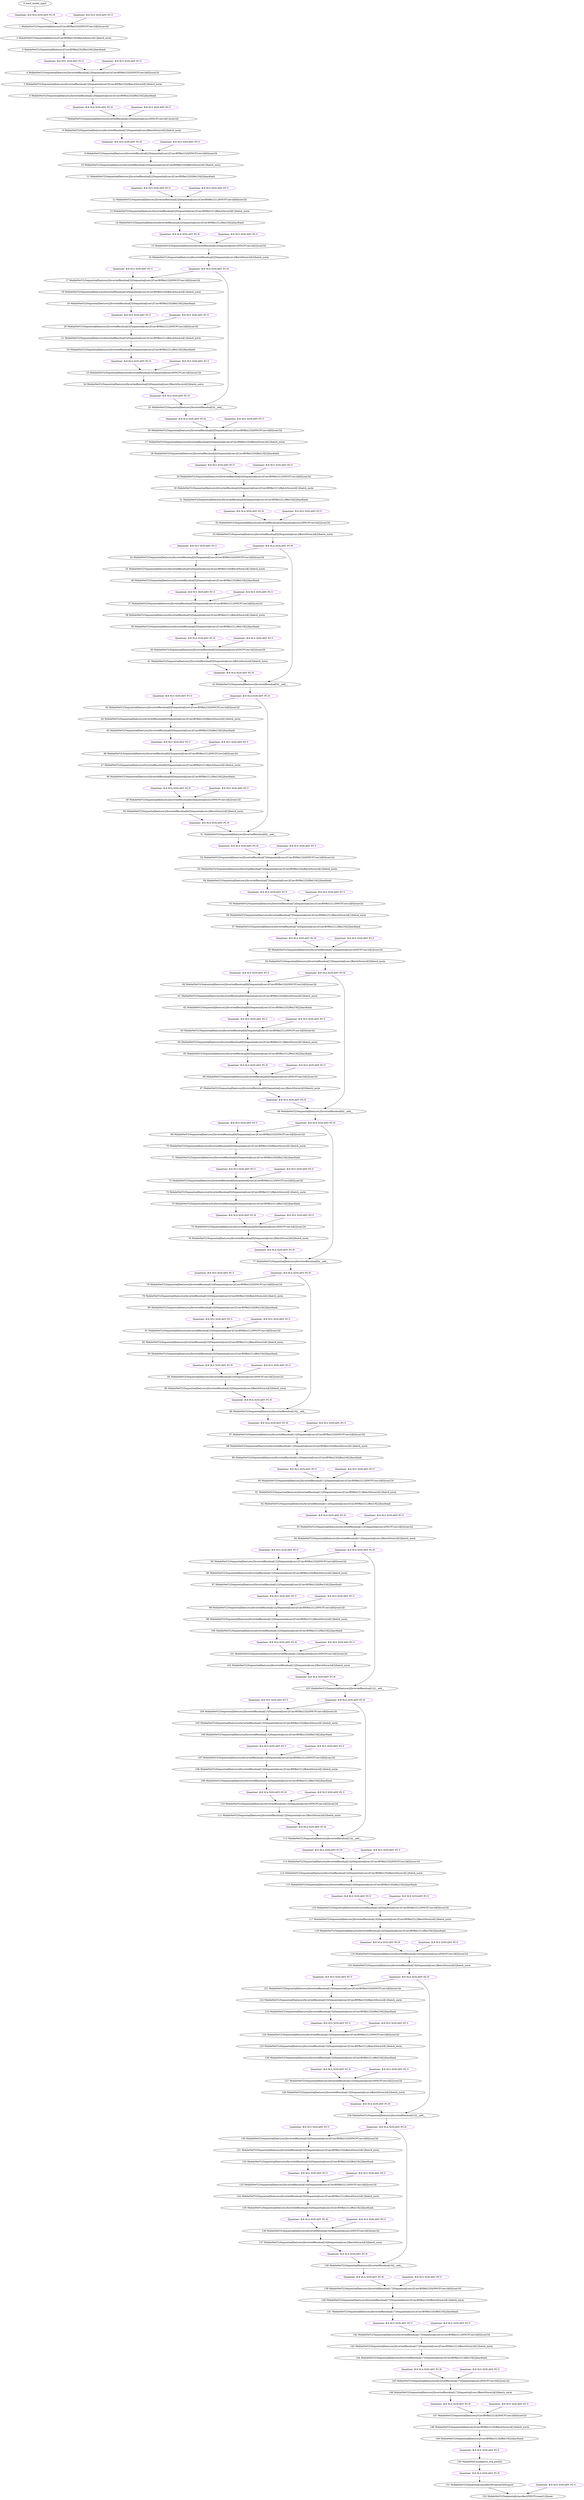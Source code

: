 strict digraph  {
"0 /nncf_model_input" [id=0, scope="", type=nncf_model_input];
"1 MobileNetV2/Sequential[features]/ConvBNReLU[0]/NNCFConv2d[0]/conv2d" [id=1, scope="MobileNetV2/Sequential[features]/ConvBNReLU[0]/NNCFConv2d[0]", type=conv2d];
"2 MobileNetV2/Sequential[features]/ConvBNReLU[0]/BatchNorm2d[1]/batch_norm" [id=2, scope="MobileNetV2/Sequential[features]/ConvBNReLU[0]/BatchNorm2d[1]", type=batch_norm];
"3 MobileNetV2/Sequential[features]/ConvBNReLU[0]/ReLU6[2]/hardtanh" [id=3, scope="MobileNetV2/Sequential[features]/ConvBNReLU[0]/ReLU6[2]", type=hardtanh];
"4 MobileNetV2/Sequential[features]/InvertedResidual[1]/Sequential[conv]/ConvBNReLU[0]/NNCFConv2d[0]/conv2d" [id=4, scope="MobileNetV2/Sequential[features]/InvertedResidual[1]/Sequential[conv]/ConvBNReLU[0]/NNCFConv2d[0]", type=conv2d];
"5 MobileNetV2/Sequential[features]/InvertedResidual[1]/Sequential[conv]/ConvBNReLU[0]/BatchNorm2d[1]/batch_norm" [id=5, scope="MobileNetV2/Sequential[features]/InvertedResidual[1]/Sequential[conv]/ConvBNReLU[0]/BatchNorm2d[1]", type=batch_norm];
"6 MobileNetV2/Sequential[features]/InvertedResidual[1]/Sequential[conv]/ConvBNReLU[0]/ReLU6[2]/hardtanh" [id=6, scope="MobileNetV2/Sequential[features]/InvertedResidual[1]/Sequential[conv]/ConvBNReLU[0]/ReLU6[2]", type=hardtanh];
"7 MobileNetV2/Sequential[features]/InvertedResidual[1]/Sequential[conv]/NNCFConv2d[1]/conv2d" [id=7, scope="MobileNetV2/Sequential[features]/InvertedResidual[1]/Sequential[conv]/NNCFConv2d[1]", type=conv2d];
"8 MobileNetV2/Sequential[features]/InvertedResidual[1]/Sequential[conv]/BatchNorm2d[2]/batch_norm" [id=8, scope="MobileNetV2/Sequential[features]/InvertedResidual[1]/Sequential[conv]/BatchNorm2d[2]", type=batch_norm];
"9 MobileNetV2/Sequential[features]/InvertedResidual[2]/Sequential[conv]/ConvBNReLU[0]/NNCFConv2d[0]/conv2d" [id=9, scope="MobileNetV2/Sequential[features]/InvertedResidual[2]/Sequential[conv]/ConvBNReLU[0]/NNCFConv2d[0]", type=conv2d];
"10 MobileNetV2/Sequential[features]/InvertedResidual[2]/Sequential[conv]/ConvBNReLU[0]/BatchNorm2d[1]/batch_norm" [id=10, scope="MobileNetV2/Sequential[features]/InvertedResidual[2]/Sequential[conv]/ConvBNReLU[0]/BatchNorm2d[1]", type=batch_norm];
"11 MobileNetV2/Sequential[features]/InvertedResidual[2]/Sequential[conv]/ConvBNReLU[0]/ReLU6[2]/hardtanh" [id=11, scope="MobileNetV2/Sequential[features]/InvertedResidual[2]/Sequential[conv]/ConvBNReLU[0]/ReLU6[2]", type=hardtanh];
"12 MobileNetV2/Sequential[features]/InvertedResidual[2]/Sequential[conv]/ConvBNReLU[1]/NNCFConv2d[0]/conv2d" [id=12, scope="MobileNetV2/Sequential[features]/InvertedResidual[2]/Sequential[conv]/ConvBNReLU[1]/NNCFConv2d[0]", type=conv2d];
"13 MobileNetV2/Sequential[features]/InvertedResidual[2]/Sequential[conv]/ConvBNReLU[1]/BatchNorm2d[1]/batch_norm" [id=13, scope="MobileNetV2/Sequential[features]/InvertedResidual[2]/Sequential[conv]/ConvBNReLU[1]/BatchNorm2d[1]", type=batch_norm];
"14 MobileNetV2/Sequential[features]/InvertedResidual[2]/Sequential[conv]/ConvBNReLU[1]/ReLU6[2]/hardtanh" [id=14, scope="MobileNetV2/Sequential[features]/InvertedResidual[2]/Sequential[conv]/ConvBNReLU[1]/ReLU6[2]", type=hardtanh];
"15 MobileNetV2/Sequential[features]/InvertedResidual[2]/Sequential[conv]/NNCFConv2d[2]/conv2d" [id=15, scope="MobileNetV2/Sequential[features]/InvertedResidual[2]/Sequential[conv]/NNCFConv2d[2]", type=conv2d];
"16 MobileNetV2/Sequential[features]/InvertedResidual[2]/Sequential[conv]/BatchNorm2d[3]/batch_norm" [id=16, scope="MobileNetV2/Sequential[features]/InvertedResidual[2]/Sequential[conv]/BatchNorm2d[3]", type=batch_norm];
"17 MobileNetV2/Sequential[features]/InvertedResidual[3]/Sequential[conv]/ConvBNReLU[0]/NNCFConv2d[0]/conv2d" [id=17, scope="MobileNetV2/Sequential[features]/InvertedResidual[3]/Sequential[conv]/ConvBNReLU[0]/NNCFConv2d[0]", type=conv2d];
"18 MobileNetV2/Sequential[features]/InvertedResidual[3]/Sequential[conv]/ConvBNReLU[0]/BatchNorm2d[1]/batch_norm" [id=18, scope="MobileNetV2/Sequential[features]/InvertedResidual[3]/Sequential[conv]/ConvBNReLU[0]/BatchNorm2d[1]", type=batch_norm];
"19 MobileNetV2/Sequential[features]/InvertedResidual[3]/Sequential[conv]/ConvBNReLU[0]/ReLU6[2]/hardtanh" [id=19, scope="MobileNetV2/Sequential[features]/InvertedResidual[3]/Sequential[conv]/ConvBNReLU[0]/ReLU6[2]", type=hardtanh];
"20 MobileNetV2/Sequential[features]/InvertedResidual[3]/Sequential[conv]/ConvBNReLU[1]/NNCFConv2d[0]/conv2d" [id=20, scope="MobileNetV2/Sequential[features]/InvertedResidual[3]/Sequential[conv]/ConvBNReLU[1]/NNCFConv2d[0]", type=conv2d];
"21 MobileNetV2/Sequential[features]/InvertedResidual[3]/Sequential[conv]/ConvBNReLU[1]/BatchNorm2d[1]/batch_norm" [id=21, scope="MobileNetV2/Sequential[features]/InvertedResidual[3]/Sequential[conv]/ConvBNReLU[1]/BatchNorm2d[1]", type=batch_norm];
"22 MobileNetV2/Sequential[features]/InvertedResidual[3]/Sequential[conv]/ConvBNReLU[1]/ReLU6[2]/hardtanh" [id=22, scope="MobileNetV2/Sequential[features]/InvertedResidual[3]/Sequential[conv]/ConvBNReLU[1]/ReLU6[2]", type=hardtanh];
"23 MobileNetV2/Sequential[features]/InvertedResidual[3]/Sequential[conv]/NNCFConv2d[2]/conv2d" [id=23, scope="MobileNetV2/Sequential[features]/InvertedResidual[3]/Sequential[conv]/NNCFConv2d[2]", type=conv2d];
"24 MobileNetV2/Sequential[features]/InvertedResidual[3]/Sequential[conv]/BatchNorm2d[3]/batch_norm" [id=24, scope="MobileNetV2/Sequential[features]/InvertedResidual[3]/Sequential[conv]/BatchNorm2d[3]", type=batch_norm];
"25 MobileNetV2/Sequential[features]/InvertedResidual[3]/__add__" [id=25, scope="MobileNetV2/Sequential[features]/InvertedResidual[3]", type=__add__];
"26 MobileNetV2/Sequential[features]/InvertedResidual[4]/Sequential[conv]/ConvBNReLU[0]/NNCFConv2d[0]/conv2d" [id=26, scope="MobileNetV2/Sequential[features]/InvertedResidual[4]/Sequential[conv]/ConvBNReLU[0]/NNCFConv2d[0]", type=conv2d];
"27 MobileNetV2/Sequential[features]/InvertedResidual[4]/Sequential[conv]/ConvBNReLU[0]/BatchNorm2d[1]/batch_norm" [id=27, scope="MobileNetV2/Sequential[features]/InvertedResidual[4]/Sequential[conv]/ConvBNReLU[0]/BatchNorm2d[1]", type=batch_norm];
"28 MobileNetV2/Sequential[features]/InvertedResidual[4]/Sequential[conv]/ConvBNReLU[0]/ReLU6[2]/hardtanh" [id=28, scope="MobileNetV2/Sequential[features]/InvertedResidual[4]/Sequential[conv]/ConvBNReLU[0]/ReLU6[2]", type=hardtanh];
"29 MobileNetV2/Sequential[features]/InvertedResidual[4]/Sequential[conv]/ConvBNReLU[1]/NNCFConv2d[0]/conv2d" [id=29, scope="MobileNetV2/Sequential[features]/InvertedResidual[4]/Sequential[conv]/ConvBNReLU[1]/NNCFConv2d[0]", type=conv2d];
"30 MobileNetV2/Sequential[features]/InvertedResidual[4]/Sequential[conv]/ConvBNReLU[1]/BatchNorm2d[1]/batch_norm" [id=30, scope="MobileNetV2/Sequential[features]/InvertedResidual[4]/Sequential[conv]/ConvBNReLU[1]/BatchNorm2d[1]", type=batch_norm];
"31 MobileNetV2/Sequential[features]/InvertedResidual[4]/Sequential[conv]/ConvBNReLU[1]/ReLU6[2]/hardtanh" [id=31, scope="MobileNetV2/Sequential[features]/InvertedResidual[4]/Sequential[conv]/ConvBNReLU[1]/ReLU6[2]", type=hardtanh];
"32 MobileNetV2/Sequential[features]/InvertedResidual[4]/Sequential[conv]/NNCFConv2d[2]/conv2d" [id=32, scope="MobileNetV2/Sequential[features]/InvertedResidual[4]/Sequential[conv]/NNCFConv2d[2]", type=conv2d];
"33 MobileNetV2/Sequential[features]/InvertedResidual[4]/Sequential[conv]/BatchNorm2d[3]/batch_norm" [id=33, scope="MobileNetV2/Sequential[features]/InvertedResidual[4]/Sequential[conv]/BatchNorm2d[3]", type=batch_norm];
"34 MobileNetV2/Sequential[features]/InvertedResidual[5]/Sequential[conv]/ConvBNReLU[0]/NNCFConv2d[0]/conv2d" [id=34, scope="MobileNetV2/Sequential[features]/InvertedResidual[5]/Sequential[conv]/ConvBNReLU[0]/NNCFConv2d[0]", type=conv2d];
"35 MobileNetV2/Sequential[features]/InvertedResidual[5]/Sequential[conv]/ConvBNReLU[0]/BatchNorm2d[1]/batch_norm" [id=35, scope="MobileNetV2/Sequential[features]/InvertedResidual[5]/Sequential[conv]/ConvBNReLU[0]/BatchNorm2d[1]", type=batch_norm];
"36 MobileNetV2/Sequential[features]/InvertedResidual[5]/Sequential[conv]/ConvBNReLU[0]/ReLU6[2]/hardtanh" [id=36, scope="MobileNetV2/Sequential[features]/InvertedResidual[5]/Sequential[conv]/ConvBNReLU[0]/ReLU6[2]", type=hardtanh];
"37 MobileNetV2/Sequential[features]/InvertedResidual[5]/Sequential[conv]/ConvBNReLU[1]/NNCFConv2d[0]/conv2d" [id=37, scope="MobileNetV2/Sequential[features]/InvertedResidual[5]/Sequential[conv]/ConvBNReLU[1]/NNCFConv2d[0]", type=conv2d];
"38 MobileNetV2/Sequential[features]/InvertedResidual[5]/Sequential[conv]/ConvBNReLU[1]/BatchNorm2d[1]/batch_norm" [id=38, scope="MobileNetV2/Sequential[features]/InvertedResidual[5]/Sequential[conv]/ConvBNReLU[1]/BatchNorm2d[1]", type=batch_norm];
"39 MobileNetV2/Sequential[features]/InvertedResidual[5]/Sequential[conv]/ConvBNReLU[1]/ReLU6[2]/hardtanh" [id=39, scope="MobileNetV2/Sequential[features]/InvertedResidual[5]/Sequential[conv]/ConvBNReLU[1]/ReLU6[2]", type=hardtanh];
"40 MobileNetV2/Sequential[features]/InvertedResidual[5]/Sequential[conv]/NNCFConv2d[2]/conv2d" [id=40, scope="MobileNetV2/Sequential[features]/InvertedResidual[5]/Sequential[conv]/NNCFConv2d[2]", type=conv2d];
"41 MobileNetV2/Sequential[features]/InvertedResidual[5]/Sequential[conv]/BatchNorm2d[3]/batch_norm" [id=41, scope="MobileNetV2/Sequential[features]/InvertedResidual[5]/Sequential[conv]/BatchNorm2d[3]", type=batch_norm];
"42 MobileNetV2/Sequential[features]/InvertedResidual[5]/__add__" [id=42, scope="MobileNetV2/Sequential[features]/InvertedResidual[5]", type=__add__];
"43 MobileNetV2/Sequential[features]/InvertedResidual[6]/Sequential[conv]/ConvBNReLU[0]/NNCFConv2d[0]/conv2d" [id=43, scope="MobileNetV2/Sequential[features]/InvertedResidual[6]/Sequential[conv]/ConvBNReLU[0]/NNCFConv2d[0]", type=conv2d];
"44 MobileNetV2/Sequential[features]/InvertedResidual[6]/Sequential[conv]/ConvBNReLU[0]/BatchNorm2d[1]/batch_norm" [id=44, scope="MobileNetV2/Sequential[features]/InvertedResidual[6]/Sequential[conv]/ConvBNReLU[0]/BatchNorm2d[1]", type=batch_norm];
"45 MobileNetV2/Sequential[features]/InvertedResidual[6]/Sequential[conv]/ConvBNReLU[0]/ReLU6[2]/hardtanh" [id=45, scope="MobileNetV2/Sequential[features]/InvertedResidual[6]/Sequential[conv]/ConvBNReLU[0]/ReLU6[2]", type=hardtanh];
"46 MobileNetV2/Sequential[features]/InvertedResidual[6]/Sequential[conv]/ConvBNReLU[1]/NNCFConv2d[0]/conv2d" [id=46, scope="MobileNetV2/Sequential[features]/InvertedResidual[6]/Sequential[conv]/ConvBNReLU[1]/NNCFConv2d[0]", type=conv2d];
"47 MobileNetV2/Sequential[features]/InvertedResidual[6]/Sequential[conv]/ConvBNReLU[1]/BatchNorm2d[1]/batch_norm" [id=47, scope="MobileNetV2/Sequential[features]/InvertedResidual[6]/Sequential[conv]/ConvBNReLU[1]/BatchNorm2d[1]", type=batch_norm];
"48 MobileNetV2/Sequential[features]/InvertedResidual[6]/Sequential[conv]/ConvBNReLU[1]/ReLU6[2]/hardtanh" [id=48, scope="MobileNetV2/Sequential[features]/InvertedResidual[6]/Sequential[conv]/ConvBNReLU[1]/ReLU6[2]", type=hardtanh];
"49 MobileNetV2/Sequential[features]/InvertedResidual[6]/Sequential[conv]/NNCFConv2d[2]/conv2d" [id=49, scope="MobileNetV2/Sequential[features]/InvertedResidual[6]/Sequential[conv]/NNCFConv2d[2]", type=conv2d];
"50 MobileNetV2/Sequential[features]/InvertedResidual[6]/Sequential[conv]/BatchNorm2d[3]/batch_norm" [id=50, scope="MobileNetV2/Sequential[features]/InvertedResidual[6]/Sequential[conv]/BatchNorm2d[3]", type=batch_norm];
"51 MobileNetV2/Sequential[features]/InvertedResidual[6]/__add__" [id=51, scope="MobileNetV2/Sequential[features]/InvertedResidual[6]", type=__add__];
"52 MobileNetV2/Sequential[features]/InvertedResidual[7]/Sequential[conv]/ConvBNReLU[0]/NNCFConv2d[0]/conv2d" [id=52, scope="MobileNetV2/Sequential[features]/InvertedResidual[7]/Sequential[conv]/ConvBNReLU[0]/NNCFConv2d[0]", type=conv2d];
"53 MobileNetV2/Sequential[features]/InvertedResidual[7]/Sequential[conv]/ConvBNReLU[0]/BatchNorm2d[1]/batch_norm" [id=53, scope="MobileNetV2/Sequential[features]/InvertedResidual[7]/Sequential[conv]/ConvBNReLU[0]/BatchNorm2d[1]", type=batch_norm];
"54 MobileNetV2/Sequential[features]/InvertedResidual[7]/Sequential[conv]/ConvBNReLU[0]/ReLU6[2]/hardtanh" [id=54, scope="MobileNetV2/Sequential[features]/InvertedResidual[7]/Sequential[conv]/ConvBNReLU[0]/ReLU6[2]", type=hardtanh];
"55 MobileNetV2/Sequential[features]/InvertedResidual[7]/Sequential[conv]/ConvBNReLU[1]/NNCFConv2d[0]/conv2d" [id=55, scope="MobileNetV2/Sequential[features]/InvertedResidual[7]/Sequential[conv]/ConvBNReLU[1]/NNCFConv2d[0]", type=conv2d];
"56 MobileNetV2/Sequential[features]/InvertedResidual[7]/Sequential[conv]/ConvBNReLU[1]/BatchNorm2d[1]/batch_norm" [id=56, scope="MobileNetV2/Sequential[features]/InvertedResidual[7]/Sequential[conv]/ConvBNReLU[1]/BatchNorm2d[1]", type=batch_norm];
"57 MobileNetV2/Sequential[features]/InvertedResidual[7]/Sequential[conv]/ConvBNReLU[1]/ReLU6[2]/hardtanh" [id=57, scope="MobileNetV2/Sequential[features]/InvertedResidual[7]/Sequential[conv]/ConvBNReLU[1]/ReLU6[2]", type=hardtanh];
"58 MobileNetV2/Sequential[features]/InvertedResidual[7]/Sequential[conv]/NNCFConv2d[2]/conv2d" [id=58, scope="MobileNetV2/Sequential[features]/InvertedResidual[7]/Sequential[conv]/NNCFConv2d[2]", type=conv2d];
"59 MobileNetV2/Sequential[features]/InvertedResidual[7]/Sequential[conv]/BatchNorm2d[3]/batch_norm" [id=59, scope="MobileNetV2/Sequential[features]/InvertedResidual[7]/Sequential[conv]/BatchNorm2d[3]", type=batch_norm];
"60 MobileNetV2/Sequential[features]/InvertedResidual[8]/Sequential[conv]/ConvBNReLU[0]/NNCFConv2d[0]/conv2d" [id=60, scope="MobileNetV2/Sequential[features]/InvertedResidual[8]/Sequential[conv]/ConvBNReLU[0]/NNCFConv2d[0]", type=conv2d];
"61 MobileNetV2/Sequential[features]/InvertedResidual[8]/Sequential[conv]/ConvBNReLU[0]/BatchNorm2d[1]/batch_norm" [id=61, scope="MobileNetV2/Sequential[features]/InvertedResidual[8]/Sequential[conv]/ConvBNReLU[0]/BatchNorm2d[1]", type=batch_norm];
"62 MobileNetV2/Sequential[features]/InvertedResidual[8]/Sequential[conv]/ConvBNReLU[0]/ReLU6[2]/hardtanh" [id=62, scope="MobileNetV2/Sequential[features]/InvertedResidual[8]/Sequential[conv]/ConvBNReLU[0]/ReLU6[2]", type=hardtanh];
"63 MobileNetV2/Sequential[features]/InvertedResidual[8]/Sequential[conv]/ConvBNReLU[1]/NNCFConv2d[0]/conv2d" [id=63, scope="MobileNetV2/Sequential[features]/InvertedResidual[8]/Sequential[conv]/ConvBNReLU[1]/NNCFConv2d[0]", type=conv2d];
"64 MobileNetV2/Sequential[features]/InvertedResidual[8]/Sequential[conv]/ConvBNReLU[1]/BatchNorm2d[1]/batch_norm" [id=64, scope="MobileNetV2/Sequential[features]/InvertedResidual[8]/Sequential[conv]/ConvBNReLU[1]/BatchNorm2d[1]", type=batch_norm];
"65 MobileNetV2/Sequential[features]/InvertedResidual[8]/Sequential[conv]/ConvBNReLU[1]/ReLU6[2]/hardtanh" [id=65, scope="MobileNetV2/Sequential[features]/InvertedResidual[8]/Sequential[conv]/ConvBNReLU[1]/ReLU6[2]", type=hardtanh];
"66 MobileNetV2/Sequential[features]/InvertedResidual[8]/Sequential[conv]/NNCFConv2d[2]/conv2d" [id=66, scope="MobileNetV2/Sequential[features]/InvertedResidual[8]/Sequential[conv]/NNCFConv2d[2]", type=conv2d];
"67 MobileNetV2/Sequential[features]/InvertedResidual[8]/Sequential[conv]/BatchNorm2d[3]/batch_norm" [id=67, scope="MobileNetV2/Sequential[features]/InvertedResidual[8]/Sequential[conv]/BatchNorm2d[3]", type=batch_norm];
"68 MobileNetV2/Sequential[features]/InvertedResidual[8]/__add__" [id=68, scope="MobileNetV2/Sequential[features]/InvertedResidual[8]", type=__add__];
"69 MobileNetV2/Sequential[features]/InvertedResidual[9]/Sequential[conv]/ConvBNReLU[0]/NNCFConv2d[0]/conv2d" [id=69, scope="MobileNetV2/Sequential[features]/InvertedResidual[9]/Sequential[conv]/ConvBNReLU[0]/NNCFConv2d[0]", type=conv2d];
"70 MobileNetV2/Sequential[features]/InvertedResidual[9]/Sequential[conv]/ConvBNReLU[0]/BatchNorm2d[1]/batch_norm" [id=70, scope="MobileNetV2/Sequential[features]/InvertedResidual[9]/Sequential[conv]/ConvBNReLU[0]/BatchNorm2d[1]", type=batch_norm];
"71 MobileNetV2/Sequential[features]/InvertedResidual[9]/Sequential[conv]/ConvBNReLU[0]/ReLU6[2]/hardtanh" [id=71, scope="MobileNetV2/Sequential[features]/InvertedResidual[9]/Sequential[conv]/ConvBNReLU[0]/ReLU6[2]", type=hardtanh];
"72 MobileNetV2/Sequential[features]/InvertedResidual[9]/Sequential[conv]/ConvBNReLU[1]/NNCFConv2d[0]/conv2d" [id=72, scope="MobileNetV2/Sequential[features]/InvertedResidual[9]/Sequential[conv]/ConvBNReLU[1]/NNCFConv2d[0]", type=conv2d];
"73 MobileNetV2/Sequential[features]/InvertedResidual[9]/Sequential[conv]/ConvBNReLU[1]/BatchNorm2d[1]/batch_norm" [id=73, scope="MobileNetV2/Sequential[features]/InvertedResidual[9]/Sequential[conv]/ConvBNReLU[1]/BatchNorm2d[1]", type=batch_norm];
"74 MobileNetV2/Sequential[features]/InvertedResidual[9]/Sequential[conv]/ConvBNReLU[1]/ReLU6[2]/hardtanh" [id=74, scope="MobileNetV2/Sequential[features]/InvertedResidual[9]/Sequential[conv]/ConvBNReLU[1]/ReLU6[2]", type=hardtanh];
"75 MobileNetV2/Sequential[features]/InvertedResidual[9]/Sequential[conv]/NNCFConv2d[2]/conv2d" [id=75, scope="MobileNetV2/Sequential[features]/InvertedResidual[9]/Sequential[conv]/NNCFConv2d[2]", type=conv2d];
"76 MobileNetV2/Sequential[features]/InvertedResidual[9]/Sequential[conv]/BatchNorm2d[3]/batch_norm" [id=76, scope="MobileNetV2/Sequential[features]/InvertedResidual[9]/Sequential[conv]/BatchNorm2d[3]", type=batch_norm];
"77 MobileNetV2/Sequential[features]/InvertedResidual[9]/__add__" [id=77, scope="MobileNetV2/Sequential[features]/InvertedResidual[9]", type=__add__];
"78 MobileNetV2/Sequential[features]/InvertedResidual[10]/Sequential[conv]/ConvBNReLU[0]/NNCFConv2d[0]/conv2d" [id=78, scope="MobileNetV2/Sequential[features]/InvertedResidual[10]/Sequential[conv]/ConvBNReLU[0]/NNCFConv2d[0]", type=conv2d];
"79 MobileNetV2/Sequential[features]/InvertedResidual[10]/Sequential[conv]/ConvBNReLU[0]/BatchNorm2d[1]/batch_norm" [id=79, scope="MobileNetV2/Sequential[features]/InvertedResidual[10]/Sequential[conv]/ConvBNReLU[0]/BatchNorm2d[1]", type=batch_norm];
"80 MobileNetV2/Sequential[features]/InvertedResidual[10]/Sequential[conv]/ConvBNReLU[0]/ReLU6[2]/hardtanh" [id=80, scope="MobileNetV2/Sequential[features]/InvertedResidual[10]/Sequential[conv]/ConvBNReLU[0]/ReLU6[2]", type=hardtanh];
"81 MobileNetV2/Sequential[features]/InvertedResidual[10]/Sequential[conv]/ConvBNReLU[1]/NNCFConv2d[0]/conv2d" [id=81, scope="MobileNetV2/Sequential[features]/InvertedResidual[10]/Sequential[conv]/ConvBNReLU[1]/NNCFConv2d[0]", type=conv2d];
"82 MobileNetV2/Sequential[features]/InvertedResidual[10]/Sequential[conv]/ConvBNReLU[1]/BatchNorm2d[1]/batch_norm" [id=82, scope="MobileNetV2/Sequential[features]/InvertedResidual[10]/Sequential[conv]/ConvBNReLU[1]/BatchNorm2d[1]", type=batch_norm];
"83 MobileNetV2/Sequential[features]/InvertedResidual[10]/Sequential[conv]/ConvBNReLU[1]/ReLU6[2]/hardtanh" [id=83, scope="MobileNetV2/Sequential[features]/InvertedResidual[10]/Sequential[conv]/ConvBNReLU[1]/ReLU6[2]", type=hardtanh];
"84 MobileNetV2/Sequential[features]/InvertedResidual[10]/Sequential[conv]/NNCFConv2d[2]/conv2d" [id=84, scope="MobileNetV2/Sequential[features]/InvertedResidual[10]/Sequential[conv]/NNCFConv2d[2]", type=conv2d];
"85 MobileNetV2/Sequential[features]/InvertedResidual[10]/Sequential[conv]/BatchNorm2d[3]/batch_norm" [id=85, scope="MobileNetV2/Sequential[features]/InvertedResidual[10]/Sequential[conv]/BatchNorm2d[3]", type=batch_norm];
"86 MobileNetV2/Sequential[features]/InvertedResidual[10]/__add__" [id=86, scope="MobileNetV2/Sequential[features]/InvertedResidual[10]", type=__add__];
"87 MobileNetV2/Sequential[features]/InvertedResidual[11]/Sequential[conv]/ConvBNReLU[0]/NNCFConv2d[0]/conv2d" [id=87, scope="MobileNetV2/Sequential[features]/InvertedResidual[11]/Sequential[conv]/ConvBNReLU[0]/NNCFConv2d[0]", type=conv2d];
"88 MobileNetV2/Sequential[features]/InvertedResidual[11]/Sequential[conv]/ConvBNReLU[0]/BatchNorm2d[1]/batch_norm" [id=88, scope="MobileNetV2/Sequential[features]/InvertedResidual[11]/Sequential[conv]/ConvBNReLU[0]/BatchNorm2d[1]", type=batch_norm];
"89 MobileNetV2/Sequential[features]/InvertedResidual[11]/Sequential[conv]/ConvBNReLU[0]/ReLU6[2]/hardtanh" [id=89, scope="MobileNetV2/Sequential[features]/InvertedResidual[11]/Sequential[conv]/ConvBNReLU[0]/ReLU6[2]", type=hardtanh];
"90 MobileNetV2/Sequential[features]/InvertedResidual[11]/Sequential[conv]/ConvBNReLU[1]/NNCFConv2d[0]/conv2d" [id=90, scope="MobileNetV2/Sequential[features]/InvertedResidual[11]/Sequential[conv]/ConvBNReLU[1]/NNCFConv2d[0]", type=conv2d];
"91 MobileNetV2/Sequential[features]/InvertedResidual[11]/Sequential[conv]/ConvBNReLU[1]/BatchNorm2d[1]/batch_norm" [id=91, scope="MobileNetV2/Sequential[features]/InvertedResidual[11]/Sequential[conv]/ConvBNReLU[1]/BatchNorm2d[1]", type=batch_norm];
"92 MobileNetV2/Sequential[features]/InvertedResidual[11]/Sequential[conv]/ConvBNReLU[1]/ReLU6[2]/hardtanh" [id=92, scope="MobileNetV2/Sequential[features]/InvertedResidual[11]/Sequential[conv]/ConvBNReLU[1]/ReLU6[2]", type=hardtanh];
"93 MobileNetV2/Sequential[features]/InvertedResidual[11]/Sequential[conv]/NNCFConv2d[2]/conv2d" [id=93, scope="MobileNetV2/Sequential[features]/InvertedResidual[11]/Sequential[conv]/NNCFConv2d[2]", type=conv2d];
"94 MobileNetV2/Sequential[features]/InvertedResidual[11]/Sequential[conv]/BatchNorm2d[3]/batch_norm" [id=94, scope="MobileNetV2/Sequential[features]/InvertedResidual[11]/Sequential[conv]/BatchNorm2d[3]", type=batch_norm];
"95 MobileNetV2/Sequential[features]/InvertedResidual[12]/Sequential[conv]/ConvBNReLU[0]/NNCFConv2d[0]/conv2d" [id=95, scope="MobileNetV2/Sequential[features]/InvertedResidual[12]/Sequential[conv]/ConvBNReLU[0]/NNCFConv2d[0]", type=conv2d];
"96 MobileNetV2/Sequential[features]/InvertedResidual[12]/Sequential[conv]/ConvBNReLU[0]/BatchNorm2d[1]/batch_norm" [id=96, scope="MobileNetV2/Sequential[features]/InvertedResidual[12]/Sequential[conv]/ConvBNReLU[0]/BatchNorm2d[1]", type=batch_norm];
"97 MobileNetV2/Sequential[features]/InvertedResidual[12]/Sequential[conv]/ConvBNReLU[0]/ReLU6[2]/hardtanh" [id=97, scope="MobileNetV2/Sequential[features]/InvertedResidual[12]/Sequential[conv]/ConvBNReLU[0]/ReLU6[2]", type=hardtanh];
"98 MobileNetV2/Sequential[features]/InvertedResidual[12]/Sequential[conv]/ConvBNReLU[1]/NNCFConv2d[0]/conv2d" [id=98, scope="MobileNetV2/Sequential[features]/InvertedResidual[12]/Sequential[conv]/ConvBNReLU[1]/NNCFConv2d[0]", type=conv2d];
"99 MobileNetV2/Sequential[features]/InvertedResidual[12]/Sequential[conv]/ConvBNReLU[1]/BatchNorm2d[1]/batch_norm" [id=99, scope="MobileNetV2/Sequential[features]/InvertedResidual[12]/Sequential[conv]/ConvBNReLU[1]/BatchNorm2d[1]", type=batch_norm];
"100 MobileNetV2/Sequential[features]/InvertedResidual[12]/Sequential[conv]/ConvBNReLU[1]/ReLU6[2]/hardtanh" [id=100, scope="MobileNetV2/Sequential[features]/InvertedResidual[12]/Sequential[conv]/ConvBNReLU[1]/ReLU6[2]", type=hardtanh];
"101 MobileNetV2/Sequential[features]/InvertedResidual[12]/Sequential[conv]/NNCFConv2d[2]/conv2d" [id=101, scope="MobileNetV2/Sequential[features]/InvertedResidual[12]/Sequential[conv]/NNCFConv2d[2]", type=conv2d];
"102 MobileNetV2/Sequential[features]/InvertedResidual[12]/Sequential[conv]/BatchNorm2d[3]/batch_norm" [id=102, scope="MobileNetV2/Sequential[features]/InvertedResidual[12]/Sequential[conv]/BatchNorm2d[3]", type=batch_norm];
"103 MobileNetV2/Sequential[features]/InvertedResidual[12]/__add__" [id=103, scope="MobileNetV2/Sequential[features]/InvertedResidual[12]", type=__add__];
"104 MobileNetV2/Sequential[features]/InvertedResidual[13]/Sequential[conv]/ConvBNReLU[0]/NNCFConv2d[0]/conv2d" [id=104, scope="MobileNetV2/Sequential[features]/InvertedResidual[13]/Sequential[conv]/ConvBNReLU[0]/NNCFConv2d[0]", type=conv2d];
"105 MobileNetV2/Sequential[features]/InvertedResidual[13]/Sequential[conv]/ConvBNReLU[0]/BatchNorm2d[1]/batch_norm" [id=105, scope="MobileNetV2/Sequential[features]/InvertedResidual[13]/Sequential[conv]/ConvBNReLU[0]/BatchNorm2d[1]", type=batch_norm];
"106 MobileNetV2/Sequential[features]/InvertedResidual[13]/Sequential[conv]/ConvBNReLU[0]/ReLU6[2]/hardtanh" [id=106, scope="MobileNetV2/Sequential[features]/InvertedResidual[13]/Sequential[conv]/ConvBNReLU[0]/ReLU6[2]", type=hardtanh];
"107 MobileNetV2/Sequential[features]/InvertedResidual[13]/Sequential[conv]/ConvBNReLU[1]/NNCFConv2d[0]/conv2d" [id=107, scope="MobileNetV2/Sequential[features]/InvertedResidual[13]/Sequential[conv]/ConvBNReLU[1]/NNCFConv2d[0]", type=conv2d];
"108 MobileNetV2/Sequential[features]/InvertedResidual[13]/Sequential[conv]/ConvBNReLU[1]/BatchNorm2d[1]/batch_norm" [id=108, scope="MobileNetV2/Sequential[features]/InvertedResidual[13]/Sequential[conv]/ConvBNReLU[1]/BatchNorm2d[1]", type=batch_norm];
"109 MobileNetV2/Sequential[features]/InvertedResidual[13]/Sequential[conv]/ConvBNReLU[1]/ReLU6[2]/hardtanh" [id=109, scope="MobileNetV2/Sequential[features]/InvertedResidual[13]/Sequential[conv]/ConvBNReLU[1]/ReLU6[2]", type=hardtanh];
"110 MobileNetV2/Sequential[features]/InvertedResidual[13]/Sequential[conv]/NNCFConv2d[2]/conv2d" [id=110, scope="MobileNetV2/Sequential[features]/InvertedResidual[13]/Sequential[conv]/NNCFConv2d[2]", type=conv2d];
"111 MobileNetV2/Sequential[features]/InvertedResidual[13]/Sequential[conv]/BatchNorm2d[3]/batch_norm" [id=111, scope="MobileNetV2/Sequential[features]/InvertedResidual[13]/Sequential[conv]/BatchNorm2d[3]", type=batch_norm];
"112 MobileNetV2/Sequential[features]/InvertedResidual[13]/__add__" [id=112, scope="MobileNetV2/Sequential[features]/InvertedResidual[13]", type=__add__];
"113 MobileNetV2/Sequential[features]/InvertedResidual[14]/Sequential[conv]/ConvBNReLU[0]/NNCFConv2d[0]/conv2d" [id=113, scope="MobileNetV2/Sequential[features]/InvertedResidual[14]/Sequential[conv]/ConvBNReLU[0]/NNCFConv2d[0]", type=conv2d];
"114 MobileNetV2/Sequential[features]/InvertedResidual[14]/Sequential[conv]/ConvBNReLU[0]/BatchNorm2d[1]/batch_norm" [id=114, scope="MobileNetV2/Sequential[features]/InvertedResidual[14]/Sequential[conv]/ConvBNReLU[0]/BatchNorm2d[1]", type=batch_norm];
"115 MobileNetV2/Sequential[features]/InvertedResidual[14]/Sequential[conv]/ConvBNReLU[0]/ReLU6[2]/hardtanh" [id=115, scope="MobileNetV2/Sequential[features]/InvertedResidual[14]/Sequential[conv]/ConvBNReLU[0]/ReLU6[2]", type=hardtanh];
"116 MobileNetV2/Sequential[features]/InvertedResidual[14]/Sequential[conv]/ConvBNReLU[1]/NNCFConv2d[0]/conv2d" [id=116, scope="MobileNetV2/Sequential[features]/InvertedResidual[14]/Sequential[conv]/ConvBNReLU[1]/NNCFConv2d[0]", type=conv2d];
"117 MobileNetV2/Sequential[features]/InvertedResidual[14]/Sequential[conv]/ConvBNReLU[1]/BatchNorm2d[1]/batch_norm" [id=117, scope="MobileNetV2/Sequential[features]/InvertedResidual[14]/Sequential[conv]/ConvBNReLU[1]/BatchNorm2d[1]", type=batch_norm];
"118 MobileNetV2/Sequential[features]/InvertedResidual[14]/Sequential[conv]/ConvBNReLU[1]/ReLU6[2]/hardtanh" [id=118, scope="MobileNetV2/Sequential[features]/InvertedResidual[14]/Sequential[conv]/ConvBNReLU[1]/ReLU6[2]", type=hardtanh];
"119 MobileNetV2/Sequential[features]/InvertedResidual[14]/Sequential[conv]/NNCFConv2d[2]/conv2d" [id=119, scope="MobileNetV2/Sequential[features]/InvertedResidual[14]/Sequential[conv]/NNCFConv2d[2]", type=conv2d];
"120 MobileNetV2/Sequential[features]/InvertedResidual[14]/Sequential[conv]/BatchNorm2d[3]/batch_norm" [id=120, scope="MobileNetV2/Sequential[features]/InvertedResidual[14]/Sequential[conv]/BatchNorm2d[3]", type=batch_norm];
"121 MobileNetV2/Sequential[features]/InvertedResidual[15]/Sequential[conv]/ConvBNReLU[0]/NNCFConv2d[0]/conv2d" [id=121, scope="MobileNetV2/Sequential[features]/InvertedResidual[15]/Sequential[conv]/ConvBNReLU[0]/NNCFConv2d[0]", type=conv2d];
"122 MobileNetV2/Sequential[features]/InvertedResidual[15]/Sequential[conv]/ConvBNReLU[0]/BatchNorm2d[1]/batch_norm" [id=122, scope="MobileNetV2/Sequential[features]/InvertedResidual[15]/Sequential[conv]/ConvBNReLU[0]/BatchNorm2d[1]", type=batch_norm];
"123 MobileNetV2/Sequential[features]/InvertedResidual[15]/Sequential[conv]/ConvBNReLU[0]/ReLU6[2]/hardtanh" [id=123, scope="MobileNetV2/Sequential[features]/InvertedResidual[15]/Sequential[conv]/ConvBNReLU[0]/ReLU6[2]", type=hardtanh];
"124 MobileNetV2/Sequential[features]/InvertedResidual[15]/Sequential[conv]/ConvBNReLU[1]/NNCFConv2d[0]/conv2d" [id=124, scope="MobileNetV2/Sequential[features]/InvertedResidual[15]/Sequential[conv]/ConvBNReLU[1]/NNCFConv2d[0]", type=conv2d];
"125 MobileNetV2/Sequential[features]/InvertedResidual[15]/Sequential[conv]/ConvBNReLU[1]/BatchNorm2d[1]/batch_norm" [id=125, scope="MobileNetV2/Sequential[features]/InvertedResidual[15]/Sequential[conv]/ConvBNReLU[1]/BatchNorm2d[1]", type=batch_norm];
"126 MobileNetV2/Sequential[features]/InvertedResidual[15]/Sequential[conv]/ConvBNReLU[1]/ReLU6[2]/hardtanh" [id=126, scope="MobileNetV2/Sequential[features]/InvertedResidual[15]/Sequential[conv]/ConvBNReLU[1]/ReLU6[2]", type=hardtanh];
"127 MobileNetV2/Sequential[features]/InvertedResidual[15]/Sequential[conv]/NNCFConv2d[2]/conv2d" [id=127, scope="MobileNetV2/Sequential[features]/InvertedResidual[15]/Sequential[conv]/NNCFConv2d[2]", type=conv2d];
"128 MobileNetV2/Sequential[features]/InvertedResidual[15]/Sequential[conv]/BatchNorm2d[3]/batch_norm" [id=128, scope="MobileNetV2/Sequential[features]/InvertedResidual[15]/Sequential[conv]/BatchNorm2d[3]", type=batch_norm];
"129 MobileNetV2/Sequential[features]/InvertedResidual[15]/__add__" [id=129, scope="MobileNetV2/Sequential[features]/InvertedResidual[15]", type=__add__];
"130 MobileNetV2/Sequential[features]/InvertedResidual[16]/Sequential[conv]/ConvBNReLU[0]/NNCFConv2d[0]/conv2d" [id=130, scope="MobileNetV2/Sequential[features]/InvertedResidual[16]/Sequential[conv]/ConvBNReLU[0]/NNCFConv2d[0]", type=conv2d];
"131 MobileNetV2/Sequential[features]/InvertedResidual[16]/Sequential[conv]/ConvBNReLU[0]/BatchNorm2d[1]/batch_norm" [id=131, scope="MobileNetV2/Sequential[features]/InvertedResidual[16]/Sequential[conv]/ConvBNReLU[0]/BatchNorm2d[1]", type=batch_norm];
"132 MobileNetV2/Sequential[features]/InvertedResidual[16]/Sequential[conv]/ConvBNReLU[0]/ReLU6[2]/hardtanh" [id=132, scope="MobileNetV2/Sequential[features]/InvertedResidual[16]/Sequential[conv]/ConvBNReLU[0]/ReLU6[2]", type=hardtanh];
"133 MobileNetV2/Sequential[features]/InvertedResidual[16]/Sequential[conv]/ConvBNReLU[1]/NNCFConv2d[0]/conv2d" [id=133, scope="MobileNetV2/Sequential[features]/InvertedResidual[16]/Sequential[conv]/ConvBNReLU[1]/NNCFConv2d[0]", type=conv2d];
"134 MobileNetV2/Sequential[features]/InvertedResidual[16]/Sequential[conv]/ConvBNReLU[1]/BatchNorm2d[1]/batch_norm" [id=134, scope="MobileNetV2/Sequential[features]/InvertedResidual[16]/Sequential[conv]/ConvBNReLU[1]/BatchNorm2d[1]", type=batch_norm];
"135 MobileNetV2/Sequential[features]/InvertedResidual[16]/Sequential[conv]/ConvBNReLU[1]/ReLU6[2]/hardtanh" [id=135, scope="MobileNetV2/Sequential[features]/InvertedResidual[16]/Sequential[conv]/ConvBNReLU[1]/ReLU6[2]", type=hardtanh];
"136 MobileNetV2/Sequential[features]/InvertedResidual[16]/Sequential[conv]/NNCFConv2d[2]/conv2d" [id=136, scope="MobileNetV2/Sequential[features]/InvertedResidual[16]/Sequential[conv]/NNCFConv2d[2]", type=conv2d];
"137 MobileNetV2/Sequential[features]/InvertedResidual[16]/Sequential[conv]/BatchNorm2d[3]/batch_norm" [id=137, scope="MobileNetV2/Sequential[features]/InvertedResidual[16]/Sequential[conv]/BatchNorm2d[3]", type=batch_norm];
"138 MobileNetV2/Sequential[features]/InvertedResidual[16]/__add__" [id=138, scope="MobileNetV2/Sequential[features]/InvertedResidual[16]", type=__add__];
"139 MobileNetV2/Sequential[features]/InvertedResidual[17]/Sequential[conv]/ConvBNReLU[0]/NNCFConv2d[0]/conv2d" [id=139, scope="MobileNetV2/Sequential[features]/InvertedResidual[17]/Sequential[conv]/ConvBNReLU[0]/NNCFConv2d[0]", type=conv2d];
"140 MobileNetV2/Sequential[features]/InvertedResidual[17]/Sequential[conv]/ConvBNReLU[0]/BatchNorm2d[1]/batch_norm" [id=140, scope="MobileNetV2/Sequential[features]/InvertedResidual[17]/Sequential[conv]/ConvBNReLU[0]/BatchNorm2d[1]", type=batch_norm];
"141 MobileNetV2/Sequential[features]/InvertedResidual[17]/Sequential[conv]/ConvBNReLU[0]/ReLU6[2]/hardtanh" [id=141, scope="MobileNetV2/Sequential[features]/InvertedResidual[17]/Sequential[conv]/ConvBNReLU[0]/ReLU6[2]", type=hardtanh];
"142 MobileNetV2/Sequential[features]/InvertedResidual[17]/Sequential[conv]/ConvBNReLU[1]/NNCFConv2d[0]/conv2d" [id=142, scope="MobileNetV2/Sequential[features]/InvertedResidual[17]/Sequential[conv]/ConvBNReLU[1]/NNCFConv2d[0]", type=conv2d];
"143 MobileNetV2/Sequential[features]/InvertedResidual[17]/Sequential[conv]/ConvBNReLU[1]/BatchNorm2d[1]/batch_norm" [id=143, scope="MobileNetV2/Sequential[features]/InvertedResidual[17]/Sequential[conv]/ConvBNReLU[1]/BatchNorm2d[1]", type=batch_norm];
"144 MobileNetV2/Sequential[features]/InvertedResidual[17]/Sequential[conv]/ConvBNReLU[1]/ReLU6[2]/hardtanh" [id=144, scope="MobileNetV2/Sequential[features]/InvertedResidual[17]/Sequential[conv]/ConvBNReLU[1]/ReLU6[2]", type=hardtanh];
"145 MobileNetV2/Sequential[features]/InvertedResidual[17]/Sequential[conv]/NNCFConv2d[2]/conv2d" [id=145, scope="MobileNetV2/Sequential[features]/InvertedResidual[17]/Sequential[conv]/NNCFConv2d[2]", type=conv2d];
"146 MobileNetV2/Sequential[features]/InvertedResidual[17]/Sequential[conv]/BatchNorm2d[3]/batch_norm" [id=146, scope="MobileNetV2/Sequential[features]/InvertedResidual[17]/Sequential[conv]/BatchNorm2d[3]", type=batch_norm];
"147 MobileNetV2/Sequential[features]/ConvBNReLU[18]/NNCFConv2d[0]/conv2d" [id=147, scope="MobileNetV2/Sequential[features]/ConvBNReLU[18]/NNCFConv2d[0]", type=conv2d];
"148 MobileNetV2/Sequential[features]/ConvBNReLU[18]/BatchNorm2d[1]/batch_norm" [id=148, scope="MobileNetV2/Sequential[features]/ConvBNReLU[18]/BatchNorm2d[1]", type=batch_norm];
"149 MobileNetV2/Sequential[features]/ConvBNReLU[18]/ReLU6[2]/hardtanh" [id=149, scope="MobileNetV2/Sequential[features]/ConvBNReLU[18]/ReLU6[2]", type=hardtanh];
"150 MobileNetV2/adaptive_avg_pool2d" [id=150, scope=MobileNetV2, type=adaptive_avg_pool2d];
"151 MobileNetV2/Sequential[classifier]/Dropout[0]/dropout" [id=151, scope="MobileNetV2/Sequential[classifier]/Dropout[0]", type=dropout];
"152 MobileNetV2/Sequential[classifier]/NNCFLinear[1]/linear" [id=152, scope="MobileNetV2/Sequential[classifier]/NNCFLinear[1]", type=linear];
"/nncf_model_input_0" [color=purple, id=0, label="Quantizer: B:8 M:A SGN:ANY PC:N", scope="", type=nncf_model_input];
"MobileNetV2/Sequential[features]/ConvBNReLU[0]/NNCFConv2d[0]/conv2d_0" [color=purple, id=1, label="Quantizer: B:8 M:S SGN:ANY PC:Y", scope="MobileNetV2/Sequential[features]/ConvBNReLU[0]/NNCFConv2d[0]", type=conv2d];
"MobileNetV2/Sequential[features]/InvertedResidual[12]/Sequential[conv]/ConvBNReLU[1]/ReLU6[2]/hardtanh_0" [color=purple, id=100, label="Quantizer: B:8 M:A SGN:ANY PC:N", scope="MobileNetV2/Sequential[features]/InvertedResidual[12]/Sequential[conv]/ConvBNReLU[1]/ReLU6[2]", type=hardtanh];
"MobileNetV2/Sequential[features]/InvertedResidual[12]/Sequential[conv]/NNCFConv2d[2]/conv2d_0" [color=purple, id=101, label="Quantizer: B:8 M:S SGN:ANY PC:Y", scope="MobileNetV2/Sequential[features]/InvertedResidual[12]/Sequential[conv]/NNCFConv2d[2]", type=conv2d];
"MobileNetV2/Sequential[features]/InvertedResidual[12]/Sequential[conv]/BatchNorm2d[3]/batch_norm_0" [color=purple, id=102, label="Quantizer: B:8 M:A SGN:ANY PC:N", scope="MobileNetV2/Sequential[features]/InvertedResidual[12]/Sequential[conv]/BatchNorm2d[3]", type=batch_norm];
"MobileNetV2/Sequential[features]/InvertedResidual[12]/__add___0" [color=purple, id=103, label="Quantizer: B:8 M:A SGN:ANY PC:N", scope="MobileNetV2/Sequential[features]/InvertedResidual[12]", type=__add__];
"MobileNetV2/Sequential[features]/InvertedResidual[13]/Sequential[conv]/ConvBNReLU[0]/NNCFConv2d[0]/conv2d_0" [color=purple, id=104, label="Quantizer: B:8 M:S SGN:ANY PC:Y", scope="MobileNetV2/Sequential[features]/InvertedResidual[13]/Sequential[conv]/ConvBNReLU[0]/NNCFConv2d[0]", type=conv2d];
"MobileNetV2/Sequential[features]/InvertedResidual[13]/Sequential[conv]/ConvBNReLU[0]/ReLU6[2]/hardtanh_0" [color=purple, id=106, label="Quantizer: B:8 M:S SGN:ANY PC:Y", scope="MobileNetV2/Sequential[features]/InvertedResidual[13]/Sequential[conv]/ConvBNReLU[0]/ReLU6[2]", type=hardtanh];
"MobileNetV2/Sequential[features]/InvertedResidual[13]/Sequential[conv]/ConvBNReLU[1]/NNCFConv2d[0]/conv2d_0" [color=purple, id=107, label="Quantizer: B:8 M:S SGN:ANY PC:Y", scope="MobileNetV2/Sequential[features]/InvertedResidual[13]/Sequential[conv]/ConvBNReLU[1]/NNCFConv2d[0]", type=conv2d];
"MobileNetV2/Sequential[features]/InvertedResidual[13]/Sequential[conv]/ConvBNReLU[1]/ReLU6[2]/hardtanh_0" [color=purple, id=109, label="Quantizer: B:8 M:A SGN:ANY PC:N", scope="MobileNetV2/Sequential[features]/InvertedResidual[13]/Sequential[conv]/ConvBNReLU[1]/ReLU6[2]", type=hardtanh];
"MobileNetV2/Sequential[features]/InvertedResidual[2]/Sequential[conv]/ConvBNReLU[0]/ReLU6[2]/hardtanh_0" [color=purple, id=11, label="Quantizer: B:8 M:S SGN:ANY PC:Y", scope="MobileNetV2/Sequential[features]/InvertedResidual[2]/Sequential[conv]/ConvBNReLU[0]/ReLU6[2]", type=hardtanh];
"MobileNetV2/Sequential[features]/InvertedResidual[13]/Sequential[conv]/NNCFConv2d[2]/conv2d_0" [color=purple, id=110, label="Quantizer: B:8 M:S SGN:ANY PC:Y", scope="MobileNetV2/Sequential[features]/InvertedResidual[13]/Sequential[conv]/NNCFConv2d[2]", type=conv2d];
"MobileNetV2/Sequential[features]/InvertedResidual[13]/Sequential[conv]/BatchNorm2d[3]/batch_norm_0" [color=purple, id=111, label="Quantizer: B:8 M:A SGN:ANY PC:N", scope="MobileNetV2/Sequential[features]/InvertedResidual[13]/Sequential[conv]/BatchNorm2d[3]", type=batch_norm];
"MobileNetV2/Sequential[features]/InvertedResidual[13]/__add___0" [color=purple, id=112, label="Quantizer: B:8 M:A SGN:ANY PC:N", scope="MobileNetV2/Sequential[features]/InvertedResidual[13]", type=__add__];
"MobileNetV2/Sequential[features]/InvertedResidual[14]/Sequential[conv]/ConvBNReLU[0]/NNCFConv2d[0]/conv2d_0" [color=purple, id=113, label="Quantizer: B:8 M:S SGN:ANY PC:Y", scope="MobileNetV2/Sequential[features]/InvertedResidual[14]/Sequential[conv]/ConvBNReLU[0]/NNCFConv2d[0]", type=conv2d];
"MobileNetV2/Sequential[features]/InvertedResidual[14]/Sequential[conv]/ConvBNReLU[0]/ReLU6[2]/hardtanh_0" [color=purple, id=115, label="Quantizer: B:8 M:S SGN:ANY PC:Y", scope="MobileNetV2/Sequential[features]/InvertedResidual[14]/Sequential[conv]/ConvBNReLU[0]/ReLU6[2]", type=hardtanh];
"MobileNetV2/Sequential[features]/InvertedResidual[14]/Sequential[conv]/ConvBNReLU[1]/NNCFConv2d[0]/conv2d_0" [color=purple, id=116, label="Quantizer: B:8 M:S SGN:ANY PC:Y", scope="MobileNetV2/Sequential[features]/InvertedResidual[14]/Sequential[conv]/ConvBNReLU[1]/NNCFConv2d[0]", type=conv2d];
"MobileNetV2/Sequential[features]/InvertedResidual[14]/Sequential[conv]/ConvBNReLU[1]/ReLU6[2]/hardtanh_0" [color=purple, id=118, label="Quantizer: B:8 M:A SGN:ANY PC:N", scope="MobileNetV2/Sequential[features]/InvertedResidual[14]/Sequential[conv]/ConvBNReLU[1]/ReLU6[2]", type=hardtanh];
"MobileNetV2/Sequential[features]/InvertedResidual[14]/Sequential[conv]/NNCFConv2d[2]/conv2d_0" [color=purple, id=119, label="Quantizer: B:8 M:S SGN:ANY PC:Y", scope="MobileNetV2/Sequential[features]/InvertedResidual[14]/Sequential[conv]/NNCFConv2d[2]", type=conv2d];
"MobileNetV2/Sequential[features]/InvertedResidual[2]/Sequential[conv]/ConvBNReLU[1]/NNCFConv2d[0]/conv2d_0" [color=purple, id=12, label="Quantizer: B:8 M:S SGN:ANY PC:Y", scope="MobileNetV2/Sequential[features]/InvertedResidual[2]/Sequential[conv]/ConvBNReLU[1]/NNCFConv2d[0]", type=conv2d];
"MobileNetV2/Sequential[features]/InvertedResidual[14]/Sequential[conv]/BatchNorm2d[3]/batch_norm_0" [color=purple, id=120, label="Quantizer: B:8 M:A SGN:ANY PC:N", scope="MobileNetV2/Sequential[features]/InvertedResidual[14]/Sequential[conv]/BatchNorm2d[3]", type=batch_norm];
"MobileNetV2/Sequential[features]/InvertedResidual[15]/Sequential[conv]/ConvBNReLU[0]/NNCFConv2d[0]/conv2d_0" [color=purple, id=121, label="Quantizer: B:8 M:S SGN:ANY PC:Y", scope="MobileNetV2/Sequential[features]/InvertedResidual[15]/Sequential[conv]/ConvBNReLU[0]/NNCFConv2d[0]", type=conv2d];
"MobileNetV2/Sequential[features]/InvertedResidual[15]/Sequential[conv]/ConvBNReLU[0]/ReLU6[2]/hardtanh_0" [color=purple, id=123, label="Quantizer: B:8 M:S SGN:ANY PC:Y", scope="MobileNetV2/Sequential[features]/InvertedResidual[15]/Sequential[conv]/ConvBNReLU[0]/ReLU6[2]", type=hardtanh];
"MobileNetV2/Sequential[features]/InvertedResidual[15]/Sequential[conv]/ConvBNReLU[1]/NNCFConv2d[0]/conv2d_0" [color=purple, id=124, label="Quantizer: B:8 M:S SGN:ANY PC:Y", scope="MobileNetV2/Sequential[features]/InvertedResidual[15]/Sequential[conv]/ConvBNReLU[1]/NNCFConv2d[0]", type=conv2d];
"MobileNetV2/Sequential[features]/InvertedResidual[15]/Sequential[conv]/ConvBNReLU[1]/ReLU6[2]/hardtanh_0" [color=purple, id=126, label="Quantizer: B:8 M:A SGN:ANY PC:N", scope="MobileNetV2/Sequential[features]/InvertedResidual[15]/Sequential[conv]/ConvBNReLU[1]/ReLU6[2]", type=hardtanh];
"MobileNetV2/Sequential[features]/InvertedResidual[15]/Sequential[conv]/NNCFConv2d[2]/conv2d_0" [color=purple, id=127, label="Quantizer: B:8 M:S SGN:ANY PC:Y", scope="MobileNetV2/Sequential[features]/InvertedResidual[15]/Sequential[conv]/NNCFConv2d[2]", type=conv2d];
"MobileNetV2/Sequential[features]/InvertedResidual[15]/Sequential[conv]/BatchNorm2d[3]/batch_norm_0" [color=purple, id=128, label="Quantizer: B:8 M:A SGN:ANY PC:N", scope="MobileNetV2/Sequential[features]/InvertedResidual[15]/Sequential[conv]/BatchNorm2d[3]", type=batch_norm];
"MobileNetV2/Sequential[features]/InvertedResidual[15]/__add___0" [color=purple, id=129, label="Quantizer: B:8 M:A SGN:ANY PC:N", scope="MobileNetV2/Sequential[features]/InvertedResidual[15]", type=__add__];
"MobileNetV2/Sequential[features]/InvertedResidual[16]/Sequential[conv]/ConvBNReLU[0]/NNCFConv2d[0]/conv2d_0" [color=purple, id=130, label="Quantizer: B:8 M:S SGN:ANY PC:Y", scope="MobileNetV2/Sequential[features]/InvertedResidual[16]/Sequential[conv]/ConvBNReLU[0]/NNCFConv2d[0]", type=conv2d];
"MobileNetV2/Sequential[features]/InvertedResidual[16]/Sequential[conv]/ConvBNReLU[0]/ReLU6[2]/hardtanh_0" [color=purple, id=132, label="Quantizer: B:8 M:S SGN:ANY PC:Y", scope="MobileNetV2/Sequential[features]/InvertedResidual[16]/Sequential[conv]/ConvBNReLU[0]/ReLU6[2]", type=hardtanh];
"MobileNetV2/Sequential[features]/InvertedResidual[16]/Sequential[conv]/ConvBNReLU[1]/NNCFConv2d[0]/conv2d_0" [color=purple, id=133, label="Quantizer: B:8 M:S SGN:ANY PC:Y", scope="MobileNetV2/Sequential[features]/InvertedResidual[16]/Sequential[conv]/ConvBNReLU[1]/NNCFConv2d[0]", type=conv2d];
"MobileNetV2/Sequential[features]/InvertedResidual[16]/Sequential[conv]/ConvBNReLU[1]/ReLU6[2]/hardtanh_0" [color=purple, id=135, label="Quantizer: B:8 M:A SGN:ANY PC:N", scope="MobileNetV2/Sequential[features]/InvertedResidual[16]/Sequential[conv]/ConvBNReLU[1]/ReLU6[2]", type=hardtanh];
"MobileNetV2/Sequential[features]/InvertedResidual[16]/Sequential[conv]/NNCFConv2d[2]/conv2d_0" [color=purple, id=136, label="Quantizer: B:8 M:S SGN:ANY PC:Y", scope="MobileNetV2/Sequential[features]/InvertedResidual[16]/Sequential[conv]/NNCFConv2d[2]", type=conv2d];
"MobileNetV2/Sequential[features]/InvertedResidual[16]/Sequential[conv]/BatchNorm2d[3]/batch_norm_0" [color=purple, id=137, label="Quantizer: B:8 M:A SGN:ANY PC:N", scope="MobileNetV2/Sequential[features]/InvertedResidual[16]/Sequential[conv]/BatchNorm2d[3]", type=batch_norm];
"MobileNetV2/Sequential[features]/InvertedResidual[16]/__add___0" [color=purple, id=138, label="Quantizer: B:8 M:A SGN:ANY PC:N", scope="MobileNetV2/Sequential[features]/InvertedResidual[16]", type=__add__];
"MobileNetV2/Sequential[features]/InvertedResidual[17]/Sequential[conv]/ConvBNReLU[0]/NNCFConv2d[0]/conv2d_0" [color=purple, id=139, label="Quantizer: B:8 M:S SGN:ANY PC:Y", scope="MobileNetV2/Sequential[features]/InvertedResidual[17]/Sequential[conv]/ConvBNReLU[0]/NNCFConv2d[0]", type=conv2d];
"MobileNetV2/Sequential[features]/InvertedResidual[2]/Sequential[conv]/ConvBNReLU[1]/ReLU6[2]/hardtanh_0" [color=purple, id=14, label="Quantizer: B:8 M:A SGN:ANY PC:N", scope="MobileNetV2/Sequential[features]/InvertedResidual[2]/Sequential[conv]/ConvBNReLU[1]/ReLU6[2]", type=hardtanh];
"MobileNetV2/Sequential[features]/InvertedResidual[17]/Sequential[conv]/ConvBNReLU[0]/ReLU6[2]/hardtanh_0" [color=purple, id=141, label="Quantizer: B:8 M:S SGN:ANY PC:Y", scope="MobileNetV2/Sequential[features]/InvertedResidual[17]/Sequential[conv]/ConvBNReLU[0]/ReLU6[2]", type=hardtanh];
"MobileNetV2/Sequential[features]/InvertedResidual[17]/Sequential[conv]/ConvBNReLU[1]/NNCFConv2d[0]/conv2d_0" [color=purple, id=142, label="Quantizer: B:8 M:S SGN:ANY PC:Y", scope="MobileNetV2/Sequential[features]/InvertedResidual[17]/Sequential[conv]/ConvBNReLU[1]/NNCFConv2d[0]", type=conv2d];
"MobileNetV2/Sequential[features]/InvertedResidual[17]/Sequential[conv]/ConvBNReLU[1]/ReLU6[2]/hardtanh_0" [color=purple, id=144, label="Quantizer: B:8 M:A SGN:ANY PC:N", scope="MobileNetV2/Sequential[features]/InvertedResidual[17]/Sequential[conv]/ConvBNReLU[1]/ReLU6[2]", type=hardtanh];
"MobileNetV2/Sequential[features]/InvertedResidual[17]/Sequential[conv]/NNCFConv2d[2]/conv2d_0" [color=purple, id=145, label="Quantizer: B:8 M:S SGN:ANY PC:Y", scope="MobileNetV2/Sequential[features]/InvertedResidual[17]/Sequential[conv]/NNCFConv2d[2]", type=conv2d];
"MobileNetV2/Sequential[features]/InvertedResidual[17]/Sequential[conv]/BatchNorm2d[3]/batch_norm_0" [color=purple, id=146, label="Quantizer: B:8 M:A SGN:ANY PC:N", scope="MobileNetV2/Sequential[features]/InvertedResidual[17]/Sequential[conv]/BatchNorm2d[3]", type=batch_norm];
"MobileNetV2/Sequential[features]/ConvBNReLU[18]/NNCFConv2d[0]/conv2d_0" [color=purple, id=147, label="Quantizer: B:8 M:S SGN:ANY PC:Y", scope="MobileNetV2/Sequential[features]/ConvBNReLU[18]/NNCFConv2d[0]", type=conv2d];
"MobileNetV2/Sequential[features]/ConvBNReLU[18]/ReLU6[2]/hardtanh_0" [color=purple, id=149, label="Quantizer: B:8 M:S SGN:ANY PC:Y", scope="MobileNetV2/Sequential[features]/ConvBNReLU[18]/ReLU6[2]", type=hardtanh];
"MobileNetV2/Sequential[features]/InvertedResidual[2]/Sequential[conv]/NNCFConv2d[2]/conv2d_0" [color=purple, id=15, label="Quantizer: B:8 M:S SGN:ANY PC:Y", scope="MobileNetV2/Sequential[features]/InvertedResidual[2]/Sequential[conv]/NNCFConv2d[2]", type=conv2d];
"MobileNetV2/adaptive_avg_pool2d_0" [color=purple, id=150, label="Quantizer: B:8 M:A SGN:ANY PC:N", scope=MobileNetV2, type=adaptive_avg_pool2d];
"MobileNetV2/Sequential[classifier]/NNCFLinear[1]/linear_0" [color=purple, id=152, label="Quantizer: B:8 M:S SGN:ANY PC:Y", scope="MobileNetV2/Sequential[classifier]/NNCFLinear[1]", type=linear];
"MobileNetV2/Sequential[features]/InvertedResidual[2]/Sequential[conv]/BatchNorm2d[3]/batch_norm_0" [color=purple, id=16, label="Quantizer: B:8 M:A SGN:ANY PC:N", scope="MobileNetV2/Sequential[features]/InvertedResidual[2]/Sequential[conv]/BatchNorm2d[3]", type=batch_norm];
"MobileNetV2/Sequential[features]/InvertedResidual[3]/Sequential[conv]/ConvBNReLU[0]/NNCFConv2d[0]/conv2d_0" [color=purple, id=17, label="Quantizer: B:8 M:S SGN:ANY PC:Y", scope="MobileNetV2/Sequential[features]/InvertedResidual[3]/Sequential[conv]/ConvBNReLU[0]/NNCFConv2d[0]", type=conv2d];
"MobileNetV2/Sequential[features]/InvertedResidual[3]/Sequential[conv]/ConvBNReLU[0]/ReLU6[2]/hardtanh_0" [color=purple, id=19, label="Quantizer: B:8 M:S SGN:ANY PC:Y", scope="MobileNetV2/Sequential[features]/InvertedResidual[3]/Sequential[conv]/ConvBNReLU[0]/ReLU6[2]", type=hardtanh];
"MobileNetV2/Sequential[features]/InvertedResidual[3]/Sequential[conv]/ConvBNReLU[1]/NNCFConv2d[0]/conv2d_0" [color=purple, id=20, label="Quantizer: B:8 M:S SGN:ANY PC:Y", scope="MobileNetV2/Sequential[features]/InvertedResidual[3]/Sequential[conv]/ConvBNReLU[1]/NNCFConv2d[0]", type=conv2d];
"MobileNetV2/Sequential[features]/InvertedResidual[3]/Sequential[conv]/ConvBNReLU[1]/ReLU6[2]/hardtanh_0" [color=purple, id=22, label="Quantizer: B:8 M:A SGN:ANY PC:N", scope="MobileNetV2/Sequential[features]/InvertedResidual[3]/Sequential[conv]/ConvBNReLU[1]/ReLU6[2]", type=hardtanh];
"MobileNetV2/Sequential[features]/InvertedResidual[3]/Sequential[conv]/NNCFConv2d[2]/conv2d_0" [color=purple, id=23, label="Quantizer: B:8 M:S SGN:ANY PC:Y", scope="MobileNetV2/Sequential[features]/InvertedResidual[3]/Sequential[conv]/NNCFConv2d[2]", type=conv2d];
"MobileNetV2/Sequential[features]/InvertedResidual[3]/Sequential[conv]/BatchNorm2d[3]/batch_norm_0" [color=purple, id=24, label="Quantizer: B:8 M:A SGN:ANY PC:N", scope="MobileNetV2/Sequential[features]/InvertedResidual[3]/Sequential[conv]/BatchNorm2d[3]", type=batch_norm];
"MobileNetV2/Sequential[features]/InvertedResidual[3]/__add___0" [color=purple, id=25, label="Quantizer: B:8 M:A SGN:ANY PC:N", scope="MobileNetV2/Sequential[features]/InvertedResidual[3]", type=__add__];
"MobileNetV2/Sequential[features]/InvertedResidual[4]/Sequential[conv]/ConvBNReLU[0]/NNCFConv2d[0]/conv2d_0" [color=purple, id=26, label="Quantizer: B:8 M:S SGN:ANY PC:Y", scope="MobileNetV2/Sequential[features]/InvertedResidual[4]/Sequential[conv]/ConvBNReLU[0]/NNCFConv2d[0]", type=conv2d];
"MobileNetV2/Sequential[features]/InvertedResidual[4]/Sequential[conv]/ConvBNReLU[0]/ReLU6[2]/hardtanh_0" [color=purple, id=28, label="Quantizer: B:8 M:S SGN:ANY PC:Y", scope="MobileNetV2/Sequential[features]/InvertedResidual[4]/Sequential[conv]/ConvBNReLU[0]/ReLU6[2]", type=hardtanh];
"MobileNetV2/Sequential[features]/InvertedResidual[4]/Sequential[conv]/ConvBNReLU[1]/NNCFConv2d[0]/conv2d_0" [color=purple, id=29, label="Quantizer: B:8 M:S SGN:ANY PC:Y", scope="MobileNetV2/Sequential[features]/InvertedResidual[4]/Sequential[conv]/ConvBNReLU[1]/NNCFConv2d[0]", type=conv2d];
"MobileNetV2/Sequential[features]/ConvBNReLU[0]/ReLU6[2]/hardtanh_0" [color=purple, id=3, label="Quantizer: B:8 M:S SGN:ANY PC:Y", scope="MobileNetV2/Sequential[features]/ConvBNReLU[0]/ReLU6[2]", type=hardtanh];
"MobileNetV2/Sequential[features]/InvertedResidual[4]/Sequential[conv]/ConvBNReLU[1]/ReLU6[2]/hardtanh_0" [color=purple, id=31, label="Quantizer: B:8 M:A SGN:ANY PC:N", scope="MobileNetV2/Sequential[features]/InvertedResidual[4]/Sequential[conv]/ConvBNReLU[1]/ReLU6[2]", type=hardtanh];
"MobileNetV2/Sequential[features]/InvertedResidual[4]/Sequential[conv]/NNCFConv2d[2]/conv2d_0" [color=purple, id=32, label="Quantizer: B:8 M:S SGN:ANY PC:Y", scope="MobileNetV2/Sequential[features]/InvertedResidual[4]/Sequential[conv]/NNCFConv2d[2]", type=conv2d];
"MobileNetV2/Sequential[features]/InvertedResidual[4]/Sequential[conv]/BatchNorm2d[3]/batch_norm_0" [color=purple, id=33, label="Quantizer: B:8 M:A SGN:ANY PC:N", scope="MobileNetV2/Sequential[features]/InvertedResidual[4]/Sequential[conv]/BatchNorm2d[3]", type=batch_norm];
"MobileNetV2/Sequential[features]/InvertedResidual[5]/Sequential[conv]/ConvBNReLU[0]/NNCFConv2d[0]/conv2d_0" [color=purple, id=34, label="Quantizer: B:8 M:S SGN:ANY PC:Y", scope="MobileNetV2/Sequential[features]/InvertedResidual[5]/Sequential[conv]/ConvBNReLU[0]/NNCFConv2d[0]", type=conv2d];
"MobileNetV2/Sequential[features]/InvertedResidual[5]/Sequential[conv]/ConvBNReLU[0]/ReLU6[2]/hardtanh_0" [color=purple, id=36, label="Quantizer: B:8 M:S SGN:ANY PC:Y", scope="MobileNetV2/Sequential[features]/InvertedResidual[5]/Sequential[conv]/ConvBNReLU[0]/ReLU6[2]", type=hardtanh];
"MobileNetV2/Sequential[features]/InvertedResidual[5]/Sequential[conv]/ConvBNReLU[1]/NNCFConv2d[0]/conv2d_0" [color=purple, id=37, label="Quantizer: B:8 M:S SGN:ANY PC:Y", scope="MobileNetV2/Sequential[features]/InvertedResidual[5]/Sequential[conv]/ConvBNReLU[1]/NNCFConv2d[0]", type=conv2d];
"MobileNetV2/Sequential[features]/InvertedResidual[5]/Sequential[conv]/ConvBNReLU[1]/ReLU6[2]/hardtanh_0" [color=purple, id=39, label="Quantizer: B:8 M:A SGN:ANY PC:N", scope="MobileNetV2/Sequential[features]/InvertedResidual[5]/Sequential[conv]/ConvBNReLU[1]/ReLU6[2]", type=hardtanh];
"MobileNetV2/Sequential[features]/InvertedResidual[1]/Sequential[conv]/ConvBNReLU[0]/NNCFConv2d[0]/conv2d_0" [color=purple, id=4, label="Quantizer: B:8 M:S SGN:ANY PC:Y", scope="MobileNetV2/Sequential[features]/InvertedResidual[1]/Sequential[conv]/ConvBNReLU[0]/NNCFConv2d[0]", type=conv2d];
"MobileNetV2/Sequential[features]/InvertedResidual[5]/Sequential[conv]/NNCFConv2d[2]/conv2d_0" [color=purple, id=40, label="Quantizer: B:8 M:S SGN:ANY PC:Y", scope="MobileNetV2/Sequential[features]/InvertedResidual[5]/Sequential[conv]/NNCFConv2d[2]", type=conv2d];
"MobileNetV2/Sequential[features]/InvertedResidual[5]/Sequential[conv]/BatchNorm2d[3]/batch_norm_0" [color=purple, id=41, label="Quantizer: B:8 M:A SGN:ANY PC:N", scope="MobileNetV2/Sequential[features]/InvertedResidual[5]/Sequential[conv]/BatchNorm2d[3]", type=batch_norm];
"MobileNetV2/Sequential[features]/InvertedResidual[5]/__add___0" [color=purple, id=42, label="Quantizer: B:8 M:A SGN:ANY PC:N", scope="MobileNetV2/Sequential[features]/InvertedResidual[5]", type=__add__];
"MobileNetV2/Sequential[features]/InvertedResidual[6]/Sequential[conv]/ConvBNReLU[0]/NNCFConv2d[0]/conv2d_0" [color=purple, id=43, label="Quantizer: B:8 M:S SGN:ANY PC:Y", scope="MobileNetV2/Sequential[features]/InvertedResidual[6]/Sequential[conv]/ConvBNReLU[0]/NNCFConv2d[0]", type=conv2d];
"MobileNetV2/Sequential[features]/InvertedResidual[6]/Sequential[conv]/ConvBNReLU[0]/ReLU6[2]/hardtanh_0" [color=purple, id=45, label="Quantizer: B:8 M:S SGN:ANY PC:Y", scope="MobileNetV2/Sequential[features]/InvertedResidual[6]/Sequential[conv]/ConvBNReLU[0]/ReLU6[2]", type=hardtanh];
"MobileNetV2/Sequential[features]/InvertedResidual[6]/Sequential[conv]/ConvBNReLU[1]/NNCFConv2d[0]/conv2d_0" [color=purple, id=46, label="Quantizer: B:8 M:S SGN:ANY PC:Y", scope="MobileNetV2/Sequential[features]/InvertedResidual[6]/Sequential[conv]/ConvBNReLU[1]/NNCFConv2d[0]", type=conv2d];
"MobileNetV2/Sequential[features]/InvertedResidual[6]/Sequential[conv]/ConvBNReLU[1]/ReLU6[2]/hardtanh_0" [color=purple, id=48, label="Quantizer: B:8 M:A SGN:ANY PC:N", scope="MobileNetV2/Sequential[features]/InvertedResidual[6]/Sequential[conv]/ConvBNReLU[1]/ReLU6[2]", type=hardtanh];
"MobileNetV2/Sequential[features]/InvertedResidual[6]/Sequential[conv]/NNCFConv2d[2]/conv2d_0" [color=purple, id=49, label="Quantizer: B:8 M:S SGN:ANY PC:Y", scope="MobileNetV2/Sequential[features]/InvertedResidual[6]/Sequential[conv]/NNCFConv2d[2]", type=conv2d];
"MobileNetV2/Sequential[features]/InvertedResidual[6]/Sequential[conv]/BatchNorm2d[3]/batch_norm_0" [color=purple, id=50, label="Quantizer: B:8 M:A SGN:ANY PC:N", scope="MobileNetV2/Sequential[features]/InvertedResidual[6]/Sequential[conv]/BatchNorm2d[3]", type=batch_norm];
"MobileNetV2/Sequential[features]/InvertedResidual[6]/__add___0" [color=purple, id=51, label="Quantizer: B:8 M:A SGN:ANY PC:N", scope="MobileNetV2/Sequential[features]/InvertedResidual[6]", type=__add__];
"MobileNetV2/Sequential[features]/InvertedResidual[7]/Sequential[conv]/ConvBNReLU[0]/NNCFConv2d[0]/conv2d_0" [color=purple, id=52, label="Quantizer: B:8 M:S SGN:ANY PC:Y", scope="MobileNetV2/Sequential[features]/InvertedResidual[7]/Sequential[conv]/ConvBNReLU[0]/NNCFConv2d[0]", type=conv2d];
"MobileNetV2/Sequential[features]/InvertedResidual[7]/Sequential[conv]/ConvBNReLU[0]/ReLU6[2]/hardtanh_0" [color=purple, id=54, label="Quantizer: B:8 M:S SGN:ANY PC:Y", scope="MobileNetV2/Sequential[features]/InvertedResidual[7]/Sequential[conv]/ConvBNReLU[0]/ReLU6[2]", type=hardtanh];
"MobileNetV2/Sequential[features]/InvertedResidual[7]/Sequential[conv]/ConvBNReLU[1]/NNCFConv2d[0]/conv2d_0" [color=purple, id=55, label="Quantizer: B:8 M:S SGN:ANY PC:Y", scope="MobileNetV2/Sequential[features]/InvertedResidual[7]/Sequential[conv]/ConvBNReLU[1]/NNCFConv2d[0]", type=conv2d];
"MobileNetV2/Sequential[features]/InvertedResidual[7]/Sequential[conv]/ConvBNReLU[1]/ReLU6[2]/hardtanh_0" [color=purple, id=57, label="Quantizer: B:8 M:A SGN:ANY PC:N", scope="MobileNetV2/Sequential[features]/InvertedResidual[7]/Sequential[conv]/ConvBNReLU[1]/ReLU6[2]", type=hardtanh];
"MobileNetV2/Sequential[features]/InvertedResidual[7]/Sequential[conv]/NNCFConv2d[2]/conv2d_0" [color=purple, id=58, label="Quantizer: B:8 M:S SGN:ANY PC:Y", scope="MobileNetV2/Sequential[features]/InvertedResidual[7]/Sequential[conv]/NNCFConv2d[2]", type=conv2d];
"MobileNetV2/Sequential[features]/InvertedResidual[7]/Sequential[conv]/BatchNorm2d[3]/batch_norm_0" [color=purple, id=59, label="Quantizer: B:8 M:A SGN:ANY PC:N", scope="MobileNetV2/Sequential[features]/InvertedResidual[7]/Sequential[conv]/BatchNorm2d[3]", type=batch_norm];
"MobileNetV2/Sequential[features]/InvertedResidual[1]/Sequential[conv]/ConvBNReLU[0]/ReLU6[2]/hardtanh_0" [color=purple, id=6, label="Quantizer: B:8 M:A SGN:ANY PC:N", scope="MobileNetV2/Sequential[features]/InvertedResidual[1]/Sequential[conv]/ConvBNReLU[0]/ReLU6[2]", type=hardtanh];
"MobileNetV2/Sequential[features]/InvertedResidual[8]/Sequential[conv]/ConvBNReLU[0]/NNCFConv2d[0]/conv2d_0" [color=purple, id=60, label="Quantizer: B:8 M:S SGN:ANY PC:Y", scope="MobileNetV2/Sequential[features]/InvertedResidual[8]/Sequential[conv]/ConvBNReLU[0]/NNCFConv2d[0]", type=conv2d];
"MobileNetV2/Sequential[features]/InvertedResidual[8]/Sequential[conv]/ConvBNReLU[0]/ReLU6[2]/hardtanh_0" [color=purple, id=62, label="Quantizer: B:8 M:S SGN:ANY PC:Y", scope="MobileNetV2/Sequential[features]/InvertedResidual[8]/Sequential[conv]/ConvBNReLU[0]/ReLU6[2]", type=hardtanh];
"MobileNetV2/Sequential[features]/InvertedResidual[8]/Sequential[conv]/ConvBNReLU[1]/NNCFConv2d[0]/conv2d_0" [color=purple, id=63, label="Quantizer: B:8 M:S SGN:ANY PC:Y", scope="MobileNetV2/Sequential[features]/InvertedResidual[8]/Sequential[conv]/ConvBNReLU[1]/NNCFConv2d[0]", type=conv2d];
"MobileNetV2/Sequential[features]/InvertedResidual[8]/Sequential[conv]/ConvBNReLU[1]/ReLU6[2]/hardtanh_0" [color=purple, id=65, label="Quantizer: B:8 M:A SGN:ANY PC:N", scope="MobileNetV2/Sequential[features]/InvertedResidual[8]/Sequential[conv]/ConvBNReLU[1]/ReLU6[2]", type=hardtanh];
"MobileNetV2/Sequential[features]/InvertedResidual[8]/Sequential[conv]/NNCFConv2d[2]/conv2d_0" [color=purple, id=66, label="Quantizer: B:8 M:S SGN:ANY PC:Y", scope="MobileNetV2/Sequential[features]/InvertedResidual[8]/Sequential[conv]/NNCFConv2d[2]", type=conv2d];
"MobileNetV2/Sequential[features]/InvertedResidual[8]/Sequential[conv]/BatchNorm2d[3]/batch_norm_0" [color=purple, id=67, label="Quantizer: B:8 M:A SGN:ANY PC:N", scope="MobileNetV2/Sequential[features]/InvertedResidual[8]/Sequential[conv]/BatchNorm2d[3]", type=batch_norm];
"MobileNetV2/Sequential[features]/InvertedResidual[8]/__add___0" [color=purple, id=68, label="Quantizer: B:8 M:A SGN:ANY PC:N", scope="MobileNetV2/Sequential[features]/InvertedResidual[8]", type=__add__];
"MobileNetV2/Sequential[features]/InvertedResidual[9]/Sequential[conv]/ConvBNReLU[0]/NNCFConv2d[0]/conv2d_0" [color=purple, id=69, label="Quantizer: B:8 M:S SGN:ANY PC:Y", scope="MobileNetV2/Sequential[features]/InvertedResidual[9]/Sequential[conv]/ConvBNReLU[0]/NNCFConv2d[0]", type=conv2d];
"MobileNetV2/Sequential[features]/InvertedResidual[1]/Sequential[conv]/NNCFConv2d[1]/conv2d_0" [color=purple, id=7, label="Quantizer: B:8 M:S SGN:ANY PC:Y", scope="MobileNetV2/Sequential[features]/InvertedResidual[1]/Sequential[conv]/NNCFConv2d[1]", type=conv2d];
"MobileNetV2/Sequential[features]/InvertedResidual[9]/Sequential[conv]/ConvBNReLU[0]/ReLU6[2]/hardtanh_0" [color=purple, id=71, label="Quantizer: B:8 M:S SGN:ANY PC:Y", scope="MobileNetV2/Sequential[features]/InvertedResidual[9]/Sequential[conv]/ConvBNReLU[0]/ReLU6[2]", type=hardtanh];
"MobileNetV2/Sequential[features]/InvertedResidual[9]/Sequential[conv]/ConvBNReLU[1]/NNCFConv2d[0]/conv2d_0" [color=purple, id=72, label="Quantizer: B:8 M:S SGN:ANY PC:Y", scope="MobileNetV2/Sequential[features]/InvertedResidual[9]/Sequential[conv]/ConvBNReLU[1]/NNCFConv2d[0]", type=conv2d];
"MobileNetV2/Sequential[features]/InvertedResidual[9]/Sequential[conv]/ConvBNReLU[1]/ReLU6[2]/hardtanh_0" [color=purple, id=74, label="Quantizer: B:8 M:A SGN:ANY PC:N", scope="MobileNetV2/Sequential[features]/InvertedResidual[9]/Sequential[conv]/ConvBNReLU[1]/ReLU6[2]", type=hardtanh];
"MobileNetV2/Sequential[features]/InvertedResidual[9]/Sequential[conv]/NNCFConv2d[2]/conv2d_0" [color=purple, id=75, label="Quantizer: B:8 M:S SGN:ANY PC:Y", scope="MobileNetV2/Sequential[features]/InvertedResidual[9]/Sequential[conv]/NNCFConv2d[2]", type=conv2d];
"MobileNetV2/Sequential[features]/InvertedResidual[9]/Sequential[conv]/BatchNorm2d[3]/batch_norm_0" [color=purple, id=76, label="Quantizer: B:8 M:A SGN:ANY PC:N", scope="MobileNetV2/Sequential[features]/InvertedResidual[9]/Sequential[conv]/BatchNorm2d[3]", type=batch_norm];
"MobileNetV2/Sequential[features]/InvertedResidual[9]/__add___0" [color=purple, id=77, label="Quantizer: B:8 M:A SGN:ANY PC:N", scope="MobileNetV2/Sequential[features]/InvertedResidual[9]", type=__add__];
"MobileNetV2/Sequential[features]/InvertedResidual[10]/Sequential[conv]/ConvBNReLU[0]/NNCFConv2d[0]/conv2d_0" [color=purple, id=78, label="Quantizer: B:8 M:S SGN:ANY PC:Y", scope="MobileNetV2/Sequential[features]/InvertedResidual[10]/Sequential[conv]/ConvBNReLU[0]/NNCFConv2d[0]", type=conv2d];
"MobileNetV2/Sequential[features]/InvertedResidual[1]/Sequential[conv]/BatchNorm2d[2]/batch_norm_0" [color=purple, id=8, label="Quantizer: B:8 M:A SGN:ANY PC:N", scope="MobileNetV2/Sequential[features]/InvertedResidual[1]/Sequential[conv]/BatchNorm2d[2]", type=batch_norm];
"MobileNetV2/Sequential[features]/InvertedResidual[10]/Sequential[conv]/ConvBNReLU[0]/ReLU6[2]/hardtanh_0" [color=purple, id=80, label="Quantizer: B:8 M:S SGN:ANY PC:Y", scope="MobileNetV2/Sequential[features]/InvertedResidual[10]/Sequential[conv]/ConvBNReLU[0]/ReLU6[2]", type=hardtanh];
"MobileNetV2/Sequential[features]/InvertedResidual[10]/Sequential[conv]/ConvBNReLU[1]/NNCFConv2d[0]/conv2d_0" [color=purple, id=81, label="Quantizer: B:8 M:S SGN:ANY PC:Y", scope="MobileNetV2/Sequential[features]/InvertedResidual[10]/Sequential[conv]/ConvBNReLU[1]/NNCFConv2d[0]", type=conv2d];
"MobileNetV2/Sequential[features]/InvertedResidual[10]/Sequential[conv]/ConvBNReLU[1]/ReLU6[2]/hardtanh_0" [color=purple, id=83, label="Quantizer: B:8 M:A SGN:ANY PC:N", scope="MobileNetV2/Sequential[features]/InvertedResidual[10]/Sequential[conv]/ConvBNReLU[1]/ReLU6[2]", type=hardtanh];
"MobileNetV2/Sequential[features]/InvertedResidual[10]/Sequential[conv]/NNCFConv2d[2]/conv2d_0" [color=purple, id=84, label="Quantizer: B:8 M:S SGN:ANY PC:Y", scope="MobileNetV2/Sequential[features]/InvertedResidual[10]/Sequential[conv]/NNCFConv2d[2]", type=conv2d];
"MobileNetV2/Sequential[features]/InvertedResidual[10]/Sequential[conv]/BatchNorm2d[3]/batch_norm_0" [color=purple, id=85, label="Quantizer: B:8 M:A SGN:ANY PC:N", scope="MobileNetV2/Sequential[features]/InvertedResidual[10]/Sequential[conv]/BatchNorm2d[3]", type=batch_norm];
"MobileNetV2/Sequential[features]/InvertedResidual[10]/__add___0" [color=purple, id=86, label="Quantizer: B:8 M:A SGN:ANY PC:N", scope="MobileNetV2/Sequential[features]/InvertedResidual[10]", type=__add__];
"MobileNetV2/Sequential[features]/InvertedResidual[11]/Sequential[conv]/ConvBNReLU[0]/NNCFConv2d[0]/conv2d_0" [color=purple, id=87, label="Quantizer: B:8 M:S SGN:ANY PC:Y", scope="MobileNetV2/Sequential[features]/InvertedResidual[11]/Sequential[conv]/ConvBNReLU[0]/NNCFConv2d[0]", type=conv2d];
"MobileNetV2/Sequential[features]/InvertedResidual[11]/Sequential[conv]/ConvBNReLU[0]/ReLU6[2]/hardtanh_0" [color=purple, id=89, label="Quantizer: B:8 M:S SGN:ANY PC:Y", scope="MobileNetV2/Sequential[features]/InvertedResidual[11]/Sequential[conv]/ConvBNReLU[0]/ReLU6[2]", type=hardtanh];
"MobileNetV2/Sequential[features]/InvertedResidual[2]/Sequential[conv]/ConvBNReLU[0]/NNCFConv2d[0]/conv2d_0" [color=purple, id=9, label="Quantizer: B:8 M:S SGN:ANY PC:Y", scope="MobileNetV2/Sequential[features]/InvertedResidual[2]/Sequential[conv]/ConvBNReLU[0]/NNCFConv2d[0]", type=conv2d];
"MobileNetV2/Sequential[features]/InvertedResidual[11]/Sequential[conv]/ConvBNReLU[1]/NNCFConv2d[0]/conv2d_0" [color=purple, id=90, label="Quantizer: B:8 M:S SGN:ANY PC:Y", scope="MobileNetV2/Sequential[features]/InvertedResidual[11]/Sequential[conv]/ConvBNReLU[1]/NNCFConv2d[0]", type=conv2d];
"MobileNetV2/Sequential[features]/InvertedResidual[11]/Sequential[conv]/ConvBNReLU[1]/ReLU6[2]/hardtanh_0" [color=purple, id=92, label="Quantizer: B:8 M:A SGN:ANY PC:N", scope="MobileNetV2/Sequential[features]/InvertedResidual[11]/Sequential[conv]/ConvBNReLU[1]/ReLU6[2]", type=hardtanh];
"MobileNetV2/Sequential[features]/InvertedResidual[11]/Sequential[conv]/NNCFConv2d[2]/conv2d_0" [color=purple, id=93, label="Quantizer: B:8 M:S SGN:ANY PC:Y", scope="MobileNetV2/Sequential[features]/InvertedResidual[11]/Sequential[conv]/NNCFConv2d[2]", type=conv2d];
"MobileNetV2/Sequential[features]/InvertedResidual[11]/Sequential[conv]/BatchNorm2d[3]/batch_norm_0" [color=purple, id=94, label="Quantizer: B:8 M:A SGN:ANY PC:N", scope="MobileNetV2/Sequential[features]/InvertedResidual[11]/Sequential[conv]/BatchNorm2d[3]", type=batch_norm];
"MobileNetV2/Sequential[features]/InvertedResidual[12]/Sequential[conv]/ConvBNReLU[0]/NNCFConv2d[0]/conv2d_0" [color=purple, id=95, label="Quantizer: B:8 M:S SGN:ANY PC:Y", scope="MobileNetV2/Sequential[features]/InvertedResidual[12]/Sequential[conv]/ConvBNReLU[0]/NNCFConv2d[0]", type=conv2d];
"MobileNetV2/Sequential[features]/InvertedResidual[12]/Sequential[conv]/ConvBNReLU[0]/ReLU6[2]/hardtanh_0" [color=purple, id=97, label="Quantizer: B:8 M:S SGN:ANY PC:Y", scope="MobileNetV2/Sequential[features]/InvertedResidual[12]/Sequential[conv]/ConvBNReLU[0]/ReLU6[2]", type=hardtanh];
"MobileNetV2/Sequential[features]/InvertedResidual[12]/Sequential[conv]/ConvBNReLU[1]/NNCFConv2d[0]/conv2d_0" [color=purple, id=98, label="Quantizer: B:8 M:S SGN:ANY PC:Y", scope="MobileNetV2/Sequential[features]/InvertedResidual[12]/Sequential[conv]/ConvBNReLU[1]/NNCFConv2d[0]", type=conv2d];
"0 /nncf_model_input" -> "/nncf_model_input_0";
"1 MobileNetV2/Sequential[features]/ConvBNReLU[0]/NNCFConv2d[0]/conv2d" -> "2 MobileNetV2/Sequential[features]/ConvBNReLU[0]/BatchNorm2d[1]/batch_norm";
"2 MobileNetV2/Sequential[features]/ConvBNReLU[0]/BatchNorm2d[1]/batch_norm" -> "3 MobileNetV2/Sequential[features]/ConvBNReLU[0]/ReLU6[2]/hardtanh";
"3 MobileNetV2/Sequential[features]/ConvBNReLU[0]/ReLU6[2]/hardtanh" -> "MobileNetV2/Sequential[features]/ConvBNReLU[0]/ReLU6[2]/hardtanh_0";
"4 MobileNetV2/Sequential[features]/InvertedResidual[1]/Sequential[conv]/ConvBNReLU[0]/NNCFConv2d[0]/conv2d" -> "5 MobileNetV2/Sequential[features]/InvertedResidual[1]/Sequential[conv]/ConvBNReLU[0]/BatchNorm2d[1]/batch_norm";
"5 MobileNetV2/Sequential[features]/InvertedResidual[1]/Sequential[conv]/ConvBNReLU[0]/BatchNorm2d[1]/batch_norm" -> "6 MobileNetV2/Sequential[features]/InvertedResidual[1]/Sequential[conv]/ConvBNReLU[0]/ReLU6[2]/hardtanh";
"6 MobileNetV2/Sequential[features]/InvertedResidual[1]/Sequential[conv]/ConvBNReLU[0]/ReLU6[2]/hardtanh" -> "MobileNetV2/Sequential[features]/InvertedResidual[1]/Sequential[conv]/ConvBNReLU[0]/ReLU6[2]/hardtanh_0";
"7 MobileNetV2/Sequential[features]/InvertedResidual[1]/Sequential[conv]/NNCFConv2d[1]/conv2d" -> "8 MobileNetV2/Sequential[features]/InvertedResidual[1]/Sequential[conv]/BatchNorm2d[2]/batch_norm";
"8 MobileNetV2/Sequential[features]/InvertedResidual[1]/Sequential[conv]/BatchNorm2d[2]/batch_norm" -> "MobileNetV2/Sequential[features]/InvertedResidual[1]/Sequential[conv]/BatchNorm2d[2]/batch_norm_0";
"9 MobileNetV2/Sequential[features]/InvertedResidual[2]/Sequential[conv]/ConvBNReLU[0]/NNCFConv2d[0]/conv2d" -> "10 MobileNetV2/Sequential[features]/InvertedResidual[2]/Sequential[conv]/ConvBNReLU[0]/BatchNorm2d[1]/batch_norm";
"10 MobileNetV2/Sequential[features]/InvertedResidual[2]/Sequential[conv]/ConvBNReLU[0]/BatchNorm2d[1]/batch_norm" -> "11 MobileNetV2/Sequential[features]/InvertedResidual[2]/Sequential[conv]/ConvBNReLU[0]/ReLU6[2]/hardtanh";
"11 MobileNetV2/Sequential[features]/InvertedResidual[2]/Sequential[conv]/ConvBNReLU[0]/ReLU6[2]/hardtanh" -> "MobileNetV2/Sequential[features]/InvertedResidual[2]/Sequential[conv]/ConvBNReLU[0]/ReLU6[2]/hardtanh_0";
"12 MobileNetV2/Sequential[features]/InvertedResidual[2]/Sequential[conv]/ConvBNReLU[1]/NNCFConv2d[0]/conv2d" -> "13 MobileNetV2/Sequential[features]/InvertedResidual[2]/Sequential[conv]/ConvBNReLU[1]/BatchNorm2d[1]/batch_norm";
"13 MobileNetV2/Sequential[features]/InvertedResidual[2]/Sequential[conv]/ConvBNReLU[1]/BatchNorm2d[1]/batch_norm" -> "14 MobileNetV2/Sequential[features]/InvertedResidual[2]/Sequential[conv]/ConvBNReLU[1]/ReLU6[2]/hardtanh";
"14 MobileNetV2/Sequential[features]/InvertedResidual[2]/Sequential[conv]/ConvBNReLU[1]/ReLU6[2]/hardtanh" -> "MobileNetV2/Sequential[features]/InvertedResidual[2]/Sequential[conv]/ConvBNReLU[1]/ReLU6[2]/hardtanh_0";
"15 MobileNetV2/Sequential[features]/InvertedResidual[2]/Sequential[conv]/NNCFConv2d[2]/conv2d" -> "16 MobileNetV2/Sequential[features]/InvertedResidual[2]/Sequential[conv]/BatchNorm2d[3]/batch_norm";
"16 MobileNetV2/Sequential[features]/InvertedResidual[2]/Sequential[conv]/BatchNorm2d[3]/batch_norm" -> "MobileNetV2/Sequential[features]/InvertedResidual[2]/Sequential[conv]/BatchNorm2d[3]/batch_norm_0";
"17 MobileNetV2/Sequential[features]/InvertedResidual[3]/Sequential[conv]/ConvBNReLU[0]/NNCFConv2d[0]/conv2d" -> "18 MobileNetV2/Sequential[features]/InvertedResidual[3]/Sequential[conv]/ConvBNReLU[0]/BatchNorm2d[1]/batch_norm";
"18 MobileNetV2/Sequential[features]/InvertedResidual[3]/Sequential[conv]/ConvBNReLU[0]/BatchNorm2d[1]/batch_norm" -> "19 MobileNetV2/Sequential[features]/InvertedResidual[3]/Sequential[conv]/ConvBNReLU[0]/ReLU6[2]/hardtanh";
"19 MobileNetV2/Sequential[features]/InvertedResidual[3]/Sequential[conv]/ConvBNReLU[0]/ReLU6[2]/hardtanh" -> "MobileNetV2/Sequential[features]/InvertedResidual[3]/Sequential[conv]/ConvBNReLU[0]/ReLU6[2]/hardtanh_0";
"20 MobileNetV2/Sequential[features]/InvertedResidual[3]/Sequential[conv]/ConvBNReLU[1]/NNCFConv2d[0]/conv2d" -> "21 MobileNetV2/Sequential[features]/InvertedResidual[3]/Sequential[conv]/ConvBNReLU[1]/BatchNorm2d[1]/batch_norm";
"21 MobileNetV2/Sequential[features]/InvertedResidual[3]/Sequential[conv]/ConvBNReLU[1]/BatchNorm2d[1]/batch_norm" -> "22 MobileNetV2/Sequential[features]/InvertedResidual[3]/Sequential[conv]/ConvBNReLU[1]/ReLU6[2]/hardtanh";
"22 MobileNetV2/Sequential[features]/InvertedResidual[3]/Sequential[conv]/ConvBNReLU[1]/ReLU6[2]/hardtanh" -> "MobileNetV2/Sequential[features]/InvertedResidual[3]/Sequential[conv]/ConvBNReLU[1]/ReLU6[2]/hardtanh_0";
"23 MobileNetV2/Sequential[features]/InvertedResidual[3]/Sequential[conv]/NNCFConv2d[2]/conv2d" -> "24 MobileNetV2/Sequential[features]/InvertedResidual[3]/Sequential[conv]/BatchNorm2d[3]/batch_norm";
"24 MobileNetV2/Sequential[features]/InvertedResidual[3]/Sequential[conv]/BatchNorm2d[3]/batch_norm" -> "MobileNetV2/Sequential[features]/InvertedResidual[3]/Sequential[conv]/BatchNorm2d[3]/batch_norm_0";
"25 MobileNetV2/Sequential[features]/InvertedResidual[3]/__add__" -> "MobileNetV2/Sequential[features]/InvertedResidual[3]/__add___0";
"26 MobileNetV2/Sequential[features]/InvertedResidual[4]/Sequential[conv]/ConvBNReLU[0]/NNCFConv2d[0]/conv2d" -> "27 MobileNetV2/Sequential[features]/InvertedResidual[4]/Sequential[conv]/ConvBNReLU[0]/BatchNorm2d[1]/batch_norm";
"27 MobileNetV2/Sequential[features]/InvertedResidual[4]/Sequential[conv]/ConvBNReLU[0]/BatchNorm2d[1]/batch_norm" -> "28 MobileNetV2/Sequential[features]/InvertedResidual[4]/Sequential[conv]/ConvBNReLU[0]/ReLU6[2]/hardtanh";
"28 MobileNetV2/Sequential[features]/InvertedResidual[4]/Sequential[conv]/ConvBNReLU[0]/ReLU6[2]/hardtanh" -> "MobileNetV2/Sequential[features]/InvertedResidual[4]/Sequential[conv]/ConvBNReLU[0]/ReLU6[2]/hardtanh_0";
"29 MobileNetV2/Sequential[features]/InvertedResidual[4]/Sequential[conv]/ConvBNReLU[1]/NNCFConv2d[0]/conv2d" -> "30 MobileNetV2/Sequential[features]/InvertedResidual[4]/Sequential[conv]/ConvBNReLU[1]/BatchNorm2d[1]/batch_norm";
"30 MobileNetV2/Sequential[features]/InvertedResidual[4]/Sequential[conv]/ConvBNReLU[1]/BatchNorm2d[1]/batch_norm" -> "31 MobileNetV2/Sequential[features]/InvertedResidual[4]/Sequential[conv]/ConvBNReLU[1]/ReLU6[2]/hardtanh";
"31 MobileNetV2/Sequential[features]/InvertedResidual[4]/Sequential[conv]/ConvBNReLU[1]/ReLU6[2]/hardtanh" -> "MobileNetV2/Sequential[features]/InvertedResidual[4]/Sequential[conv]/ConvBNReLU[1]/ReLU6[2]/hardtanh_0";
"32 MobileNetV2/Sequential[features]/InvertedResidual[4]/Sequential[conv]/NNCFConv2d[2]/conv2d" -> "33 MobileNetV2/Sequential[features]/InvertedResidual[4]/Sequential[conv]/BatchNorm2d[3]/batch_norm";
"33 MobileNetV2/Sequential[features]/InvertedResidual[4]/Sequential[conv]/BatchNorm2d[3]/batch_norm" -> "MobileNetV2/Sequential[features]/InvertedResidual[4]/Sequential[conv]/BatchNorm2d[3]/batch_norm_0";
"34 MobileNetV2/Sequential[features]/InvertedResidual[5]/Sequential[conv]/ConvBNReLU[0]/NNCFConv2d[0]/conv2d" -> "35 MobileNetV2/Sequential[features]/InvertedResidual[5]/Sequential[conv]/ConvBNReLU[0]/BatchNorm2d[1]/batch_norm";
"35 MobileNetV2/Sequential[features]/InvertedResidual[5]/Sequential[conv]/ConvBNReLU[0]/BatchNorm2d[1]/batch_norm" -> "36 MobileNetV2/Sequential[features]/InvertedResidual[5]/Sequential[conv]/ConvBNReLU[0]/ReLU6[2]/hardtanh";
"36 MobileNetV2/Sequential[features]/InvertedResidual[5]/Sequential[conv]/ConvBNReLU[0]/ReLU6[2]/hardtanh" -> "MobileNetV2/Sequential[features]/InvertedResidual[5]/Sequential[conv]/ConvBNReLU[0]/ReLU6[2]/hardtanh_0";
"37 MobileNetV2/Sequential[features]/InvertedResidual[5]/Sequential[conv]/ConvBNReLU[1]/NNCFConv2d[0]/conv2d" -> "38 MobileNetV2/Sequential[features]/InvertedResidual[5]/Sequential[conv]/ConvBNReLU[1]/BatchNorm2d[1]/batch_norm";
"38 MobileNetV2/Sequential[features]/InvertedResidual[5]/Sequential[conv]/ConvBNReLU[1]/BatchNorm2d[1]/batch_norm" -> "39 MobileNetV2/Sequential[features]/InvertedResidual[5]/Sequential[conv]/ConvBNReLU[1]/ReLU6[2]/hardtanh";
"39 MobileNetV2/Sequential[features]/InvertedResidual[5]/Sequential[conv]/ConvBNReLU[1]/ReLU6[2]/hardtanh" -> "MobileNetV2/Sequential[features]/InvertedResidual[5]/Sequential[conv]/ConvBNReLU[1]/ReLU6[2]/hardtanh_0";
"40 MobileNetV2/Sequential[features]/InvertedResidual[5]/Sequential[conv]/NNCFConv2d[2]/conv2d" -> "41 MobileNetV2/Sequential[features]/InvertedResidual[5]/Sequential[conv]/BatchNorm2d[3]/batch_norm";
"41 MobileNetV2/Sequential[features]/InvertedResidual[5]/Sequential[conv]/BatchNorm2d[3]/batch_norm" -> "MobileNetV2/Sequential[features]/InvertedResidual[5]/Sequential[conv]/BatchNorm2d[3]/batch_norm_0";
"42 MobileNetV2/Sequential[features]/InvertedResidual[5]/__add__" -> "MobileNetV2/Sequential[features]/InvertedResidual[5]/__add___0";
"43 MobileNetV2/Sequential[features]/InvertedResidual[6]/Sequential[conv]/ConvBNReLU[0]/NNCFConv2d[0]/conv2d" -> "44 MobileNetV2/Sequential[features]/InvertedResidual[6]/Sequential[conv]/ConvBNReLU[0]/BatchNorm2d[1]/batch_norm";
"44 MobileNetV2/Sequential[features]/InvertedResidual[6]/Sequential[conv]/ConvBNReLU[0]/BatchNorm2d[1]/batch_norm" -> "45 MobileNetV2/Sequential[features]/InvertedResidual[6]/Sequential[conv]/ConvBNReLU[0]/ReLU6[2]/hardtanh";
"45 MobileNetV2/Sequential[features]/InvertedResidual[6]/Sequential[conv]/ConvBNReLU[0]/ReLU6[2]/hardtanh" -> "MobileNetV2/Sequential[features]/InvertedResidual[6]/Sequential[conv]/ConvBNReLU[0]/ReLU6[2]/hardtanh_0";
"46 MobileNetV2/Sequential[features]/InvertedResidual[6]/Sequential[conv]/ConvBNReLU[1]/NNCFConv2d[0]/conv2d" -> "47 MobileNetV2/Sequential[features]/InvertedResidual[6]/Sequential[conv]/ConvBNReLU[1]/BatchNorm2d[1]/batch_norm";
"47 MobileNetV2/Sequential[features]/InvertedResidual[6]/Sequential[conv]/ConvBNReLU[1]/BatchNorm2d[1]/batch_norm" -> "48 MobileNetV2/Sequential[features]/InvertedResidual[6]/Sequential[conv]/ConvBNReLU[1]/ReLU6[2]/hardtanh";
"48 MobileNetV2/Sequential[features]/InvertedResidual[6]/Sequential[conv]/ConvBNReLU[1]/ReLU6[2]/hardtanh" -> "MobileNetV2/Sequential[features]/InvertedResidual[6]/Sequential[conv]/ConvBNReLU[1]/ReLU6[2]/hardtanh_0";
"49 MobileNetV2/Sequential[features]/InvertedResidual[6]/Sequential[conv]/NNCFConv2d[2]/conv2d" -> "50 MobileNetV2/Sequential[features]/InvertedResidual[6]/Sequential[conv]/BatchNorm2d[3]/batch_norm";
"50 MobileNetV2/Sequential[features]/InvertedResidual[6]/Sequential[conv]/BatchNorm2d[3]/batch_norm" -> "MobileNetV2/Sequential[features]/InvertedResidual[6]/Sequential[conv]/BatchNorm2d[3]/batch_norm_0";
"51 MobileNetV2/Sequential[features]/InvertedResidual[6]/__add__" -> "MobileNetV2/Sequential[features]/InvertedResidual[6]/__add___0";
"52 MobileNetV2/Sequential[features]/InvertedResidual[7]/Sequential[conv]/ConvBNReLU[0]/NNCFConv2d[0]/conv2d" -> "53 MobileNetV2/Sequential[features]/InvertedResidual[7]/Sequential[conv]/ConvBNReLU[0]/BatchNorm2d[1]/batch_norm";
"53 MobileNetV2/Sequential[features]/InvertedResidual[7]/Sequential[conv]/ConvBNReLU[0]/BatchNorm2d[1]/batch_norm" -> "54 MobileNetV2/Sequential[features]/InvertedResidual[7]/Sequential[conv]/ConvBNReLU[0]/ReLU6[2]/hardtanh";
"54 MobileNetV2/Sequential[features]/InvertedResidual[7]/Sequential[conv]/ConvBNReLU[0]/ReLU6[2]/hardtanh" -> "MobileNetV2/Sequential[features]/InvertedResidual[7]/Sequential[conv]/ConvBNReLU[0]/ReLU6[2]/hardtanh_0";
"55 MobileNetV2/Sequential[features]/InvertedResidual[7]/Sequential[conv]/ConvBNReLU[1]/NNCFConv2d[0]/conv2d" -> "56 MobileNetV2/Sequential[features]/InvertedResidual[7]/Sequential[conv]/ConvBNReLU[1]/BatchNorm2d[1]/batch_norm";
"56 MobileNetV2/Sequential[features]/InvertedResidual[7]/Sequential[conv]/ConvBNReLU[1]/BatchNorm2d[1]/batch_norm" -> "57 MobileNetV2/Sequential[features]/InvertedResidual[7]/Sequential[conv]/ConvBNReLU[1]/ReLU6[2]/hardtanh";
"57 MobileNetV2/Sequential[features]/InvertedResidual[7]/Sequential[conv]/ConvBNReLU[1]/ReLU6[2]/hardtanh" -> "MobileNetV2/Sequential[features]/InvertedResidual[7]/Sequential[conv]/ConvBNReLU[1]/ReLU6[2]/hardtanh_0";
"58 MobileNetV2/Sequential[features]/InvertedResidual[7]/Sequential[conv]/NNCFConv2d[2]/conv2d" -> "59 MobileNetV2/Sequential[features]/InvertedResidual[7]/Sequential[conv]/BatchNorm2d[3]/batch_norm";
"59 MobileNetV2/Sequential[features]/InvertedResidual[7]/Sequential[conv]/BatchNorm2d[3]/batch_norm" -> "MobileNetV2/Sequential[features]/InvertedResidual[7]/Sequential[conv]/BatchNorm2d[3]/batch_norm_0";
"60 MobileNetV2/Sequential[features]/InvertedResidual[8]/Sequential[conv]/ConvBNReLU[0]/NNCFConv2d[0]/conv2d" -> "61 MobileNetV2/Sequential[features]/InvertedResidual[8]/Sequential[conv]/ConvBNReLU[0]/BatchNorm2d[1]/batch_norm";
"61 MobileNetV2/Sequential[features]/InvertedResidual[8]/Sequential[conv]/ConvBNReLU[0]/BatchNorm2d[1]/batch_norm" -> "62 MobileNetV2/Sequential[features]/InvertedResidual[8]/Sequential[conv]/ConvBNReLU[0]/ReLU6[2]/hardtanh";
"62 MobileNetV2/Sequential[features]/InvertedResidual[8]/Sequential[conv]/ConvBNReLU[0]/ReLU6[2]/hardtanh" -> "MobileNetV2/Sequential[features]/InvertedResidual[8]/Sequential[conv]/ConvBNReLU[0]/ReLU6[2]/hardtanh_0";
"63 MobileNetV2/Sequential[features]/InvertedResidual[8]/Sequential[conv]/ConvBNReLU[1]/NNCFConv2d[0]/conv2d" -> "64 MobileNetV2/Sequential[features]/InvertedResidual[8]/Sequential[conv]/ConvBNReLU[1]/BatchNorm2d[1]/batch_norm";
"64 MobileNetV2/Sequential[features]/InvertedResidual[8]/Sequential[conv]/ConvBNReLU[1]/BatchNorm2d[1]/batch_norm" -> "65 MobileNetV2/Sequential[features]/InvertedResidual[8]/Sequential[conv]/ConvBNReLU[1]/ReLU6[2]/hardtanh";
"65 MobileNetV2/Sequential[features]/InvertedResidual[8]/Sequential[conv]/ConvBNReLU[1]/ReLU6[2]/hardtanh" -> "MobileNetV2/Sequential[features]/InvertedResidual[8]/Sequential[conv]/ConvBNReLU[1]/ReLU6[2]/hardtanh_0";
"66 MobileNetV2/Sequential[features]/InvertedResidual[8]/Sequential[conv]/NNCFConv2d[2]/conv2d" -> "67 MobileNetV2/Sequential[features]/InvertedResidual[8]/Sequential[conv]/BatchNorm2d[3]/batch_norm";
"67 MobileNetV2/Sequential[features]/InvertedResidual[8]/Sequential[conv]/BatchNorm2d[3]/batch_norm" -> "MobileNetV2/Sequential[features]/InvertedResidual[8]/Sequential[conv]/BatchNorm2d[3]/batch_norm_0";
"68 MobileNetV2/Sequential[features]/InvertedResidual[8]/__add__" -> "MobileNetV2/Sequential[features]/InvertedResidual[8]/__add___0";
"69 MobileNetV2/Sequential[features]/InvertedResidual[9]/Sequential[conv]/ConvBNReLU[0]/NNCFConv2d[0]/conv2d" -> "70 MobileNetV2/Sequential[features]/InvertedResidual[9]/Sequential[conv]/ConvBNReLU[0]/BatchNorm2d[1]/batch_norm";
"70 MobileNetV2/Sequential[features]/InvertedResidual[9]/Sequential[conv]/ConvBNReLU[0]/BatchNorm2d[1]/batch_norm" -> "71 MobileNetV2/Sequential[features]/InvertedResidual[9]/Sequential[conv]/ConvBNReLU[0]/ReLU6[2]/hardtanh";
"71 MobileNetV2/Sequential[features]/InvertedResidual[9]/Sequential[conv]/ConvBNReLU[0]/ReLU6[2]/hardtanh" -> "MobileNetV2/Sequential[features]/InvertedResidual[9]/Sequential[conv]/ConvBNReLU[0]/ReLU6[2]/hardtanh_0";
"72 MobileNetV2/Sequential[features]/InvertedResidual[9]/Sequential[conv]/ConvBNReLU[1]/NNCFConv2d[0]/conv2d" -> "73 MobileNetV2/Sequential[features]/InvertedResidual[9]/Sequential[conv]/ConvBNReLU[1]/BatchNorm2d[1]/batch_norm";
"73 MobileNetV2/Sequential[features]/InvertedResidual[9]/Sequential[conv]/ConvBNReLU[1]/BatchNorm2d[1]/batch_norm" -> "74 MobileNetV2/Sequential[features]/InvertedResidual[9]/Sequential[conv]/ConvBNReLU[1]/ReLU6[2]/hardtanh";
"74 MobileNetV2/Sequential[features]/InvertedResidual[9]/Sequential[conv]/ConvBNReLU[1]/ReLU6[2]/hardtanh" -> "MobileNetV2/Sequential[features]/InvertedResidual[9]/Sequential[conv]/ConvBNReLU[1]/ReLU6[2]/hardtanh_0";
"75 MobileNetV2/Sequential[features]/InvertedResidual[9]/Sequential[conv]/NNCFConv2d[2]/conv2d" -> "76 MobileNetV2/Sequential[features]/InvertedResidual[9]/Sequential[conv]/BatchNorm2d[3]/batch_norm";
"76 MobileNetV2/Sequential[features]/InvertedResidual[9]/Sequential[conv]/BatchNorm2d[3]/batch_norm" -> "MobileNetV2/Sequential[features]/InvertedResidual[9]/Sequential[conv]/BatchNorm2d[3]/batch_norm_0";
"77 MobileNetV2/Sequential[features]/InvertedResidual[9]/__add__" -> "MobileNetV2/Sequential[features]/InvertedResidual[9]/__add___0";
"78 MobileNetV2/Sequential[features]/InvertedResidual[10]/Sequential[conv]/ConvBNReLU[0]/NNCFConv2d[0]/conv2d" -> "79 MobileNetV2/Sequential[features]/InvertedResidual[10]/Sequential[conv]/ConvBNReLU[0]/BatchNorm2d[1]/batch_norm";
"79 MobileNetV2/Sequential[features]/InvertedResidual[10]/Sequential[conv]/ConvBNReLU[0]/BatchNorm2d[1]/batch_norm" -> "80 MobileNetV2/Sequential[features]/InvertedResidual[10]/Sequential[conv]/ConvBNReLU[0]/ReLU6[2]/hardtanh";
"80 MobileNetV2/Sequential[features]/InvertedResidual[10]/Sequential[conv]/ConvBNReLU[0]/ReLU6[2]/hardtanh" -> "MobileNetV2/Sequential[features]/InvertedResidual[10]/Sequential[conv]/ConvBNReLU[0]/ReLU6[2]/hardtanh_0";
"81 MobileNetV2/Sequential[features]/InvertedResidual[10]/Sequential[conv]/ConvBNReLU[1]/NNCFConv2d[0]/conv2d" -> "82 MobileNetV2/Sequential[features]/InvertedResidual[10]/Sequential[conv]/ConvBNReLU[1]/BatchNorm2d[1]/batch_norm";
"82 MobileNetV2/Sequential[features]/InvertedResidual[10]/Sequential[conv]/ConvBNReLU[1]/BatchNorm2d[1]/batch_norm" -> "83 MobileNetV2/Sequential[features]/InvertedResidual[10]/Sequential[conv]/ConvBNReLU[1]/ReLU6[2]/hardtanh";
"83 MobileNetV2/Sequential[features]/InvertedResidual[10]/Sequential[conv]/ConvBNReLU[1]/ReLU6[2]/hardtanh" -> "MobileNetV2/Sequential[features]/InvertedResidual[10]/Sequential[conv]/ConvBNReLU[1]/ReLU6[2]/hardtanh_0";
"84 MobileNetV2/Sequential[features]/InvertedResidual[10]/Sequential[conv]/NNCFConv2d[2]/conv2d" -> "85 MobileNetV2/Sequential[features]/InvertedResidual[10]/Sequential[conv]/BatchNorm2d[3]/batch_norm";
"85 MobileNetV2/Sequential[features]/InvertedResidual[10]/Sequential[conv]/BatchNorm2d[3]/batch_norm" -> "MobileNetV2/Sequential[features]/InvertedResidual[10]/Sequential[conv]/BatchNorm2d[3]/batch_norm_0";
"86 MobileNetV2/Sequential[features]/InvertedResidual[10]/__add__" -> "MobileNetV2/Sequential[features]/InvertedResidual[10]/__add___0";
"87 MobileNetV2/Sequential[features]/InvertedResidual[11]/Sequential[conv]/ConvBNReLU[0]/NNCFConv2d[0]/conv2d" -> "88 MobileNetV2/Sequential[features]/InvertedResidual[11]/Sequential[conv]/ConvBNReLU[0]/BatchNorm2d[1]/batch_norm";
"88 MobileNetV2/Sequential[features]/InvertedResidual[11]/Sequential[conv]/ConvBNReLU[0]/BatchNorm2d[1]/batch_norm" -> "89 MobileNetV2/Sequential[features]/InvertedResidual[11]/Sequential[conv]/ConvBNReLU[0]/ReLU6[2]/hardtanh";
"89 MobileNetV2/Sequential[features]/InvertedResidual[11]/Sequential[conv]/ConvBNReLU[0]/ReLU6[2]/hardtanh" -> "MobileNetV2/Sequential[features]/InvertedResidual[11]/Sequential[conv]/ConvBNReLU[0]/ReLU6[2]/hardtanh_0";
"90 MobileNetV2/Sequential[features]/InvertedResidual[11]/Sequential[conv]/ConvBNReLU[1]/NNCFConv2d[0]/conv2d" -> "91 MobileNetV2/Sequential[features]/InvertedResidual[11]/Sequential[conv]/ConvBNReLU[1]/BatchNorm2d[1]/batch_norm";
"91 MobileNetV2/Sequential[features]/InvertedResidual[11]/Sequential[conv]/ConvBNReLU[1]/BatchNorm2d[1]/batch_norm" -> "92 MobileNetV2/Sequential[features]/InvertedResidual[11]/Sequential[conv]/ConvBNReLU[1]/ReLU6[2]/hardtanh";
"92 MobileNetV2/Sequential[features]/InvertedResidual[11]/Sequential[conv]/ConvBNReLU[1]/ReLU6[2]/hardtanh" -> "MobileNetV2/Sequential[features]/InvertedResidual[11]/Sequential[conv]/ConvBNReLU[1]/ReLU6[2]/hardtanh_0";
"93 MobileNetV2/Sequential[features]/InvertedResidual[11]/Sequential[conv]/NNCFConv2d[2]/conv2d" -> "94 MobileNetV2/Sequential[features]/InvertedResidual[11]/Sequential[conv]/BatchNorm2d[3]/batch_norm";
"94 MobileNetV2/Sequential[features]/InvertedResidual[11]/Sequential[conv]/BatchNorm2d[3]/batch_norm" -> "MobileNetV2/Sequential[features]/InvertedResidual[11]/Sequential[conv]/BatchNorm2d[3]/batch_norm_0";
"95 MobileNetV2/Sequential[features]/InvertedResidual[12]/Sequential[conv]/ConvBNReLU[0]/NNCFConv2d[0]/conv2d" -> "96 MobileNetV2/Sequential[features]/InvertedResidual[12]/Sequential[conv]/ConvBNReLU[0]/BatchNorm2d[1]/batch_norm";
"96 MobileNetV2/Sequential[features]/InvertedResidual[12]/Sequential[conv]/ConvBNReLU[0]/BatchNorm2d[1]/batch_norm" -> "97 MobileNetV2/Sequential[features]/InvertedResidual[12]/Sequential[conv]/ConvBNReLU[0]/ReLU6[2]/hardtanh";
"97 MobileNetV2/Sequential[features]/InvertedResidual[12]/Sequential[conv]/ConvBNReLU[0]/ReLU6[2]/hardtanh" -> "MobileNetV2/Sequential[features]/InvertedResidual[12]/Sequential[conv]/ConvBNReLU[0]/ReLU6[2]/hardtanh_0";
"98 MobileNetV2/Sequential[features]/InvertedResidual[12]/Sequential[conv]/ConvBNReLU[1]/NNCFConv2d[0]/conv2d" -> "99 MobileNetV2/Sequential[features]/InvertedResidual[12]/Sequential[conv]/ConvBNReLU[1]/BatchNorm2d[1]/batch_norm";
"99 MobileNetV2/Sequential[features]/InvertedResidual[12]/Sequential[conv]/ConvBNReLU[1]/BatchNorm2d[1]/batch_norm" -> "100 MobileNetV2/Sequential[features]/InvertedResidual[12]/Sequential[conv]/ConvBNReLU[1]/ReLU6[2]/hardtanh";
"100 MobileNetV2/Sequential[features]/InvertedResidual[12]/Sequential[conv]/ConvBNReLU[1]/ReLU6[2]/hardtanh" -> "MobileNetV2/Sequential[features]/InvertedResidual[12]/Sequential[conv]/ConvBNReLU[1]/ReLU6[2]/hardtanh_0";
"101 MobileNetV2/Sequential[features]/InvertedResidual[12]/Sequential[conv]/NNCFConv2d[2]/conv2d" -> "102 MobileNetV2/Sequential[features]/InvertedResidual[12]/Sequential[conv]/BatchNorm2d[3]/batch_norm";
"102 MobileNetV2/Sequential[features]/InvertedResidual[12]/Sequential[conv]/BatchNorm2d[3]/batch_norm" -> "MobileNetV2/Sequential[features]/InvertedResidual[12]/Sequential[conv]/BatchNorm2d[3]/batch_norm_0";
"103 MobileNetV2/Sequential[features]/InvertedResidual[12]/__add__" -> "MobileNetV2/Sequential[features]/InvertedResidual[12]/__add___0";
"104 MobileNetV2/Sequential[features]/InvertedResidual[13]/Sequential[conv]/ConvBNReLU[0]/NNCFConv2d[0]/conv2d" -> "105 MobileNetV2/Sequential[features]/InvertedResidual[13]/Sequential[conv]/ConvBNReLU[0]/BatchNorm2d[1]/batch_norm";
"105 MobileNetV2/Sequential[features]/InvertedResidual[13]/Sequential[conv]/ConvBNReLU[0]/BatchNorm2d[1]/batch_norm" -> "106 MobileNetV2/Sequential[features]/InvertedResidual[13]/Sequential[conv]/ConvBNReLU[0]/ReLU6[2]/hardtanh";
"106 MobileNetV2/Sequential[features]/InvertedResidual[13]/Sequential[conv]/ConvBNReLU[0]/ReLU6[2]/hardtanh" -> "MobileNetV2/Sequential[features]/InvertedResidual[13]/Sequential[conv]/ConvBNReLU[0]/ReLU6[2]/hardtanh_0";
"107 MobileNetV2/Sequential[features]/InvertedResidual[13]/Sequential[conv]/ConvBNReLU[1]/NNCFConv2d[0]/conv2d" -> "108 MobileNetV2/Sequential[features]/InvertedResidual[13]/Sequential[conv]/ConvBNReLU[1]/BatchNorm2d[1]/batch_norm";
"108 MobileNetV2/Sequential[features]/InvertedResidual[13]/Sequential[conv]/ConvBNReLU[1]/BatchNorm2d[1]/batch_norm" -> "109 MobileNetV2/Sequential[features]/InvertedResidual[13]/Sequential[conv]/ConvBNReLU[1]/ReLU6[2]/hardtanh";
"109 MobileNetV2/Sequential[features]/InvertedResidual[13]/Sequential[conv]/ConvBNReLU[1]/ReLU6[2]/hardtanh" -> "MobileNetV2/Sequential[features]/InvertedResidual[13]/Sequential[conv]/ConvBNReLU[1]/ReLU6[2]/hardtanh_0";
"110 MobileNetV2/Sequential[features]/InvertedResidual[13]/Sequential[conv]/NNCFConv2d[2]/conv2d" -> "111 MobileNetV2/Sequential[features]/InvertedResidual[13]/Sequential[conv]/BatchNorm2d[3]/batch_norm";
"111 MobileNetV2/Sequential[features]/InvertedResidual[13]/Sequential[conv]/BatchNorm2d[3]/batch_norm" -> "MobileNetV2/Sequential[features]/InvertedResidual[13]/Sequential[conv]/BatchNorm2d[3]/batch_norm_0";
"112 MobileNetV2/Sequential[features]/InvertedResidual[13]/__add__" -> "MobileNetV2/Sequential[features]/InvertedResidual[13]/__add___0";
"113 MobileNetV2/Sequential[features]/InvertedResidual[14]/Sequential[conv]/ConvBNReLU[0]/NNCFConv2d[0]/conv2d" -> "114 MobileNetV2/Sequential[features]/InvertedResidual[14]/Sequential[conv]/ConvBNReLU[0]/BatchNorm2d[1]/batch_norm";
"114 MobileNetV2/Sequential[features]/InvertedResidual[14]/Sequential[conv]/ConvBNReLU[0]/BatchNorm2d[1]/batch_norm" -> "115 MobileNetV2/Sequential[features]/InvertedResidual[14]/Sequential[conv]/ConvBNReLU[0]/ReLU6[2]/hardtanh";
"115 MobileNetV2/Sequential[features]/InvertedResidual[14]/Sequential[conv]/ConvBNReLU[0]/ReLU6[2]/hardtanh" -> "MobileNetV2/Sequential[features]/InvertedResidual[14]/Sequential[conv]/ConvBNReLU[0]/ReLU6[2]/hardtanh_0";
"116 MobileNetV2/Sequential[features]/InvertedResidual[14]/Sequential[conv]/ConvBNReLU[1]/NNCFConv2d[0]/conv2d" -> "117 MobileNetV2/Sequential[features]/InvertedResidual[14]/Sequential[conv]/ConvBNReLU[1]/BatchNorm2d[1]/batch_norm";
"117 MobileNetV2/Sequential[features]/InvertedResidual[14]/Sequential[conv]/ConvBNReLU[1]/BatchNorm2d[1]/batch_norm" -> "118 MobileNetV2/Sequential[features]/InvertedResidual[14]/Sequential[conv]/ConvBNReLU[1]/ReLU6[2]/hardtanh";
"118 MobileNetV2/Sequential[features]/InvertedResidual[14]/Sequential[conv]/ConvBNReLU[1]/ReLU6[2]/hardtanh" -> "MobileNetV2/Sequential[features]/InvertedResidual[14]/Sequential[conv]/ConvBNReLU[1]/ReLU6[2]/hardtanh_0";
"119 MobileNetV2/Sequential[features]/InvertedResidual[14]/Sequential[conv]/NNCFConv2d[2]/conv2d" -> "120 MobileNetV2/Sequential[features]/InvertedResidual[14]/Sequential[conv]/BatchNorm2d[3]/batch_norm";
"120 MobileNetV2/Sequential[features]/InvertedResidual[14]/Sequential[conv]/BatchNorm2d[3]/batch_norm" -> "MobileNetV2/Sequential[features]/InvertedResidual[14]/Sequential[conv]/BatchNorm2d[3]/batch_norm_0";
"121 MobileNetV2/Sequential[features]/InvertedResidual[15]/Sequential[conv]/ConvBNReLU[0]/NNCFConv2d[0]/conv2d" -> "122 MobileNetV2/Sequential[features]/InvertedResidual[15]/Sequential[conv]/ConvBNReLU[0]/BatchNorm2d[1]/batch_norm";
"122 MobileNetV2/Sequential[features]/InvertedResidual[15]/Sequential[conv]/ConvBNReLU[0]/BatchNorm2d[1]/batch_norm" -> "123 MobileNetV2/Sequential[features]/InvertedResidual[15]/Sequential[conv]/ConvBNReLU[0]/ReLU6[2]/hardtanh";
"123 MobileNetV2/Sequential[features]/InvertedResidual[15]/Sequential[conv]/ConvBNReLU[0]/ReLU6[2]/hardtanh" -> "MobileNetV2/Sequential[features]/InvertedResidual[15]/Sequential[conv]/ConvBNReLU[0]/ReLU6[2]/hardtanh_0";
"124 MobileNetV2/Sequential[features]/InvertedResidual[15]/Sequential[conv]/ConvBNReLU[1]/NNCFConv2d[0]/conv2d" -> "125 MobileNetV2/Sequential[features]/InvertedResidual[15]/Sequential[conv]/ConvBNReLU[1]/BatchNorm2d[1]/batch_norm";
"125 MobileNetV2/Sequential[features]/InvertedResidual[15]/Sequential[conv]/ConvBNReLU[1]/BatchNorm2d[1]/batch_norm" -> "126 MobileNetV2/Sequential[features]/InvertedResidual[15]/Sequential[conv]/ConvBNReLU[1]/ReLU6[2]/hardtanh";
"126 MobileNetV2/Sequential[features]/InvertedResidual[15]/Sequential[conv]/ConvBNReLU[1]/ReLU6[2]/hardtanh" -> "MobileNetV2/Sequential[features]/InvertedResidual[15]/Sequential[conv]/ConvBNReLU[1]/ReLU6[2]/hardtanh_0";
"127 MobileNetV2/Sequential[features]/InvertedResidual[15]/Sequential[conv]/NNCFConv2d[2]/conv2d" -> "128 MobileNetV2/Sequential[features]/InvertedResidual[15]/Sequential[conv]/BatchNorm2d[3]/batch_norm";
"128 MobileNetV2/Sequential[features]/InvertedResidual[15]/Sequential[conv]/BatchNorm2d[3]/batch_norm" -> "MobileNetV2/Sequential[features]/InvertedResidual[15]/Sequential[conv]/BatchNorm2d[3]/batch_norm_0";
"129 MobileNetV2/Sequential[features]/InvertedResidual[15]/__add__" -> "MobileNetV2/Sequential[features]/InvertedResidual[15]/__add___0";
"130 MobileNetV2/Sequential[features]/InvertedResidual[16]/Sequential[conv]/ConvBNReLU[0]/NNCFConv2d[0]/conv2d" -> "131 MobileNetV2/Sequential[features]/InvertedResidual[16]/Sequential[conv]/ConvBNReLU[0]/BatchNorm2d[1]/batch_norm";
"131 MobileNetV2/Sequential[features]/InvertedResidual[16]/Sequential[conv]/ConvBNReLU[0]/BatchNorm2d[1]/batch_norm" -> "132 MobileNetV2/Sequential[features]/InvertedResidual[16]/Sequential[conv]/ConvBNReLU[0]/ReLU6[2]/hardtanh";
"132 MobileNetV2/Sequential[features]/InvertedResidual[16]/Sequential[conv]/ConvBNReLU[0]/ReLU6[2]/hardtanh" -> "MobileNetV2/Sequential[features]/InvertedResidual[16]/Sequential[conv]/ConvBNReLU[0]/ReLU6[2]/hardtanh_0";
"133 MobileNetV2/Sequential[features]/InvertedResidual[16]/Sequential[conv]/ConvBNReLU[1]/NNCFConv2d[0]/conv2d" -> "134 MobileNetV2/Sequential[features]/InvertedResidual[16]/Sequential[conv]/ConvBNReLU[1]/BatchNorm2d[1]/batch_norm";
"134 MobileNetV2/Sequential[features]/InvertedResidual[16]/Sequential[conv]/ConvBNReLU[1]/BatchNorm2d[1]/batch_norm" -> "135 MobileNetV2/Sequential[features]/InvertedResidual[16]/Sequential[conv]/ConvBNReLU[1]/ReLU6[2]/hardtanh";
"135 MobileNetV2/Sequential[features]/InvertedResidual[16]/Sequential[conv]/ConvBNReLU[1]/ReLU6[2]/hardtanh" -> "MobileNetV2/Sequential[features]/InvertedResidual[16]/Sequential[conv]/ConvBNReLU[1]/ReLU6[2]/hardtanh_0";
"136 MobileNetV2/Sequential[features]/InvertedResidual[16]/Sequential[conv]/NNCFConv2d[2]/conv2d" -> "137 MobileNetV2/Sequential[features]/InvertedResidual[16]/Sequential[conv]/BatchNorm2d[3]/batch_norm";
"137 MobileNetV2/Sequential[features]/InvertedResidual[16]/Sequential[conv]/BatchNorm2d[3]/batch_norm" -> "MobileNetV2/Sequential[features]/InvertedResidual[16]/Sequential[conv]/BatchNorm2d[3]/batch_norm_0";
"138 MobileNetV2/Sequential[features]/InvertedResidual[16]/__add__" -> "MobileNetV2/Sequential[features]/InvertedResidual[16]/__add___0";
"139 MobileNetV2/Sequential[features]/InvertedResidual[17]/Sequential[conv]/ConvBNReLU[0]/NNCFConv2d[0]/conv2d" -> "140 MobileNetV2/Sequential[features]/InvertedResidual[17]/Sequential[conv]/ConvBNReLU[0]/BatchNorm2d[1]/batch_norm";
"140 MobileNetV2/Sequential[features]/InvertedResidual[17]/Sequential[conv]/ConvBNReLU[0]/BatchNorm2d[1]/batch_norm" -> "141 MobileNetV2/Sequential[features]/InvertedResidual[17]/Sequential[conv]/ConvBNReLU[0]/ReLU6[2]/hardtanh";
"141 MobileNetV2/Sequential[features]/InvertedResidual[17]/Sequential[conv]/ConvBNReLU[0]/ReLU6[2]/hardtanh" -> "MobileNetV2/Sequential[features]/InvertedResidual[17]/Sequential[conv]/ConvBNReLU[0]/ReLU6[2]/hardtanh_0";
"142 MobileNetV2/Sequential[features]/InvertedResidual[17]/Sequential[conv]/ConvBNReLU[1]/NNCFConv2d[0]/conv2d" -> "143 MobileNetV2/Sequential[features]/InvertedResidual[17]/Sequential[conv]/ConvBNReLU[1]/BatchNorm2d[1]/batch_norm";
"143 MobileNetV2/Sequential[features]/InvertedResidual[17]/Sequential[conv]/ConvBNReLU[1]/BatchNorm2d[1]/batch_norm" -> "144 MobileNetV2/Sequential[features]/InvertedResidual[17]/Sequential[conv]/ConvBNReLU[1]/ReLU6[2]/hardtanh";
"144 MobileNetV2/Sequential[features]/InvertedResidual[17]/Sequential[conv]/ConvBNReLU[1]/ReLU6[2]/hardtanh" -> "MobileNetV2/Sequential[features]/InvertedResidual[17]/Sequential[conv]/ConvBNReLU[1]/ReLU6[2]/hardtanh_0";
"145 MobileNetV2/Sequential[features]/InvertedResidual[17]/Sequential[conv]/NNCFConv2d[2]/conv2d" -> "146 MobileNetV2/Sequential[features]/InvertedResidual[17]/Sequential[conv]/BatchNorm2d[3]/batch_norm";
"146 MobileNetV2/Sequential[features]/InvertedResidual[17]/Sequential[conv]/BatchNorm2d[3]/batch_norm" -> "MobileNetV2/Sequential[features]/InvertedResidual[17]/Sequential[conv]/BatchNorm2d[3]/batch_norm_0";
"147 MobileNetV2/Sequential[features]/ConvBNReLU[18]/NNCFConv2d[0]/conv2d" -> "148 MobileNetV2/Sequential[features]/ConvBNReLU[18]/BatchNorm2d[1]/batch_norm";
"148 MobileNetV2/Sequential[features]/ConvBNReLU[18]/BatchNorm2d[1]/batch_norm" -> "149 MobileNetV2/Sequential[features]/ConvBNReLU[18]/ReLU6[2]/hardtanh";
"149 MobileNetV2/Sequential[features]/ConvBNReLU[18]/ReLU6[2]/hardtanh" -> "MobileNetV2/Sequential[features]/ConvBNReLU[18]/ReLU6[2]/hardtanh_0";
"150 MobileNetV2/adaptive_avg_pool2d" -> "MobileNetV2/adaptive_avg_pool2d_0";
"151 MobileNetV2/Sequential[classifier]/Dropout[0]/dropout" -> "152 MobileNetV2/Sequential[classifier]/NNCFLinear[1]/linear";
"/nncf_model_input_0" -> "1 MobileNetV2/Sequential[features]/ConvBNReLU[0]/NNCFConv2d[0]/conv2d";
"MobileNetV2/Sequential[features]/ConvBNReLU[0]/NNCFConv2d[0]/conv2d_0" -> "1 MobileNetV2/Sequential[features]/ConvBNReLU[0]/NNCFConv2d[0]/conv2d";
"MobileNetV2/Sequential[features]/InvertedResidual[12]/Sequential[conv]/ConvBNReLU[1]/ReLU6[2]/hardtanh_0" -> "101 MobileNetV2/Sequential[features]/InvertedResidual[12]/Sequential[conv]/NNCFConv2d[2]/conv2d";
"MobileNetV2/Sequential[features]/InvertedResidual[12]/Sequential[conv]/NNCFConv2d[2]/conv2d_0" -> "101 MobileNetV2/Sequential[features]/InvertedResidual[12]/Sequential[conv]/NNCFConv2d[2]/conv2d";
"MobileNetV2/Sequential[features]/InvertedResidual[12]/Sequential[conv]/BatchNorm2d[3]/batch_norm_0" -> "103 MobileNetV2/Sequential[features]/InvertedResidual[12]/__add__";
"MobileNetV2/Sequential[features]/InvertedResidual[12]/__add___0" -> "104 MobileNetV2/Sequential[features]/InvertedResidual[13]/Sequential[conv]/ConvBNReLU[0]/NNCFConv2d[0]/conv2d";
"MobileNetV2/Sequential[features]/InvertedResidual[12]/__add___0" -> "112 MobileNetV2/Sequential[features]/InvertedResidual[13]/__add__";
"MobileNetV2/Sequential[features]/InvertedResidual[13]/Sequential[conv]/ConvBNReLU[0]/NNCFConv2d[0]/conv2d_0" -> "104 MobileNetV2/Sequential[features]/InvertedResidual[13]/Sequential[conv]/ConvBNReLU[0]/NNCFConv2d[0]/conv2d";
"MobileNetV2/Sequential[features]/InvertedResidual[13]/Sequential[conv]/ConvBNReLU[0]/ReLU6[2]/hardtanh_0" -> "107 MobileNetV2/Sequential[features]/InvertedResidual[13]/Sequential[conv]/ConvBNReLU[1]/NNCFConv2d[0]/conv2d";
"MobileNetV2/Sequential[features]/InvertedResidual[13]/Sequential[conv]/ConvBNReLU[1]/NNCFConv2d[0]/conv2d_0" -> "107 MobileNetV2/Sequential[features]/InvertedResidual[13]/Sequential[conv]/ConvBNReLU[1]/NNCFConv2d[0]/conv2d";
"MobileNetV2/Sequential[features]/InvertedResidual[13]/Sequential[conv]/ConvBNReLU[1]/ReLU6[2]/hardtanh_0" -> "110 MobileNetV2/Sequential[features]/InvertedResidual[13]/Sequential[conv]/NNCFConv2d[2]/conv2d";
"MobileNetV2/Sequential[features]/InvertedResidual[2]/Sequential[conv]/ConvBNReLU[0]/ReLU6[2]/hardtanh_0" -> "12 MobileNetV2/Sequential[features]/InvertedResidual[2]/Sequential[conv]/ConvBNReLU[1]/NNCFConv2d[0]/conv2d";
"MobileNetV2/Sequential[features]/InvertedResidual[13]/Sequential[conv]/NNCFConv2d[2]/conv2d_0" -> "110 MobileNetV2/Sequential[features]/InvertedResidual[13]/Sequential[conv]/NNCFConv2d[2]/conv2d";
"MobileNetV2/Sequential[features]/InvertedResidual[13]/Sequential[conv]/BatchNorm2d[3]/batch_norm_0" -> "112 MobileNetV2/Sequential[features]/InvertedResidual[13]/__add__";
"MobileNetV2/Sequential[features]/InvertedResidual[13]/__add___0" -> "113 MobileNetV2/Sequential[features]/InvertedResidual[14]/Sequential[conv]/ConvBNReLU[0]/NNCFConv2d[0]/conv2d";
"MobileNetV2/Sequential[features]/InvertedResidual[14]/Sequential[conv]/ConvBNReLU[0]/NNCFConv2d[0]/conv2d_0" -> "113 MobileNetV2/Sequential[features]/InvertedResidual[14]/Sequential[conv]/ConvBNReLU[0]/NNCFConv2d[0]/conv2d";
"MobileNetV2/Sequential[features]/InvertedResidual[14]/Sequential[conv]/ConvBNReLU[0]/ReLU6[2]/hardtanh_0" -> "116 MobileNetV2/Sequential[features]/InvertedResidual[14]/Sequential[conv]/ConvBNReLU[1]/NNCFConv2d[0]/conv2d";
"MobileNetV2/Sequential[features]/InvertedResidual[14]/Sequential[conv]/ConvBNReLU[1]/NNCFConv2d[0]/conv2d_0" -> "116 MobileNetV2/Sequential[features]/InvertedResidual[14]/Sequential[conv]/ConvBNReLU[1]/NNCFConv2d[0]/conv2d";
"MobileNetV2/Sequential[features]/InvertedResidual[14]/Sequential[conv]/ConvBNReLU[1]/ReLU6[2]/hardtanh_0" -> "119 MobileNetV2/Sequential[features]/InvertedResidual[14]/Sequential[conv]/NNCFConv2d[2]/conv2d";
"MobileNetV2/Sequential[features]/InvertedResidual[14]/Sequential[conv]/NNCFConv2d[2]/conv2d_0" -> "119 MobileNetV2/Sequential[features]/InvertedResidual[14]/Sequential[conv]/NNCFConv2d[2]/conv2d";
"MobileNetV2/Sequential[features]/InvertedResidual[2]/Sequential[conv]/ConvBNReLU[1]/NNCFConv2d[0]/conv2d_0" -> "12 MobileNetV2/Sequential[features]/InvertedResidual[2]/Sequential[conv]/ConvBNReLU[1]/NNCFConv2d[0]/conv2d";
"MobileNetV2/Sequential[features]/InvertedResidual[14]/Sequential[conv]/BatchNorm2d[3]/batch_norm_0" -> "121 MobileNetV2/Sequential[features]/InvertedResidual[15]/Sequential[conv]/ConvBNReLU[0]/NNCFConv2d[0]/conv2d";
"MobileNetV2/Sequential[features]/InvertedResidual[14]/Sequential[conv]/BatchNorm2d[3]/batch_norm_0" -> "129 MobileNetV2/Sequential[features]/InvertedResidual[15]/__add__";
"MobileNetV2/Sequential[features]/InvertedResidual[15]/Sequential[conv]/ConvBNReLU[0]/NNCFConv2d[0]/conv2d_0" -> "121 MobileNetV2/Sequential[features]/InvertedResidual[15]/Sequential[conv]/ConvBNReLU[0]/NNCFConv2d[0]/conv2d";
"MobileNetV2/Sequential[features]/InvertedResidual[15]/Sequential[conv]/ConvBNReLU[0]/ReLU6[2]/hardtanh_0" -> "124 MobileNetV2/Sequential[features]/InvertedResidual[15]/Sequential[conv]/ConvBNReLU[1]/NNCFConv2d[0]/conv2d";
"MobileNetV2/Sequential[features]/InvertedResidual[15]/Sequential[conv]/ConvBNReLU[1]/NNCFConv2d[0]/conv2d_0" -> "124 MobileNetV2/Sequential[features]/InvertedResidual[15]/Sequential[conv]/ConvBNReLU[1]/NNCFConv2d[0]/conv2d";
"MobileNetV2/Sequential[features]/InvertedResidual[15]/Sequential[conv]/ConvBNReLU[1]/ReLU6[2]/hardtanh_0" -> "127 MobileNetV2/Sequential[features]/InvertedResidual[15]/Sequential[conv]/NNCFConv2d[2]/conv2d";
"MobileNetV2/Sequential[features]/InvertedResidual[15]/Sequential[conv]/NNCFConv2d[2]/conv2d_0" -> "127 MobileNetV2/Sequential[features]/InvertedResidual[15]/Sequential[conv]/NNCFConv2d[2]/conv2d";
"MobileNetV2/Sequential[features]/InvertedResidual[15]/Sequential[conv]/BatchNorm2d[3]/batch_norm_0" -> "129 MobileNetV2/Sequential[features]/InvertedResidual[15]/__add__";
"MobileNetV2/Sequential[features]/InvertedResidual[15]/__add___0" -> "130 MobileNetV2/Sequential[features]/InvertedResidual[16]/Sequential[conv]/ConvBNReLU[0]/NNCFConv2d[0]/conv2d";
"MobileNetV2/Sequential[features]/InvertedResidual[15]/__add___0" -> "138 MobileNetV2/Sequential[features]/InvertedResidual[16]/__add__";
"MobileNetV2/Sequential[features]/InvertedResidual[16]/Sequential[conv]/ConvBNReLU[0]/NNCFConv2d[0]/conv2d_0" -> "130 MobileNetV2/Sequential[features]/InvertedResidual[16]/Sequential[conv]/ConvBNReLU[0]/NNCFConv2d[0]/conv2d";
"MobileNetV2/Sequential[features]/InvertedResidual[16]/Sequential[conv]/ConvBNReLU[0]/ReLU6[2]/hardtanh_0" -> "133 MobileNetV2/Sequential[features]/InvertedResidual[16]/Sequential[conv]/ConvBNReLU[1]/NNCFConv2d[0]/conv2d";
"MobileNetV2/Sequential[features]/InvertedResidual[16]/Sequential[conv]/ConvBNReLU[1]/NNCFConv2d[0]/conv2d_0" -> "133 MobileNetV2/Sequential[features]/InvertedResidual[16]/Sequential[conv]/ConvBNReLU[1]/NNCFConv2d[0]/conv2d";
"MobileNetV2/Sequential[features]/InvertedResidual[16]/Sequential[conv]/ConvBNReLU[1]/ReLU6[2]/hardtanh_0" -> "136 MobileNetV2/Sequential[features]/InvertedResidual[16]/Sequential[conv]/NNCFConv2d[2]/conv2d";
"MobileNetV2/Sequential[features]/InvertedResidual[16]/Sequential[conv]/NNCFConv2d[2]/conv2d_0" -> "136 MobileNetV2/Sequential[features]/InvertedResidual[16]/Sequential[conv]/NNCFConv2d[2]/conv2d";
"MobileNetV2/Sequential[features]/InvertedResidual[16]/Sequential[conv]/BatchNorm2d[3]/batch_norm_0" -> "138 MobileNetV2/Sequential[features]/InvertedResidual[16]/__add__";
"MobileNetV2/Sequential[features]/InvertedResidual[16]/__add___0" -> "139 MobileNetV2/Sequential[features]/InvertedResidual[17]/Sequential[conv]/ConvBNReLU[0]/NNCFConv2d[0]/conv2d";
"MobileNetV2/Sequential[features]/InvertedResidual[17]/Sequential[conv]/ConvBNReLU[0]/NNCFConv2d[0]/conv2d_0" -> "139 MobileNetV2/Sequential[features]/InvertedResidual[17]/Sequential[conv]/ConvBNReLU[0]/NNCFConv2d[0]/conv2d";
"MobileNetV2/Sequential[features]/InvertedResidual[2]/Sequential[conv]/ConvBNReLU[1]/ReLU6[2]/hardtanh_0" -> "15 MobileNetV2/Sequential[features]/InvertedResidual[2]/Sequential[conv]/NNCFConv2d[2]/conv2d";
"MobileNetV2/Sequential[features]/InvertedResidual[17]/Sequential[conv]/ConvBNReLU[0]/ReLU6[2]/hardtanh_0" -> "142 MobileNetV2/Sequential[features]/InvertedResidual[17]/Sequential[conv]/ConvBNReLU[1]/NNCFConv2d[0]/conv2d";
"MobileNetV2/Sequential[features]/InvertedResidual[17]/Sequential[conv]/ConvBNReLU[1]/NNCFConv2d[0]/conv2d_0" -> "142 MobileNetV2/Sequential[features]/InvertedResidual[17]/Sequential[conv]/ConvBNReLU[1]/NNCFConv2d[0]/conv2d";
"MobileNetV2/Sequential[features]/InvertedResidual[17]/Sequential[conv]/ConvBNReLU[1]/ReLU6[2]/hardtanh_0" -> "145 MobileNetV2/Sequential[features]/InvertedResidual[17]/Sequential[conv]/NNCFConv2d[2]/conv2d";
"MobileNetV2/Sequential[features]/InvertedResidual[17]/Sequential[conv]/NNCFConv2d[2]/conv2d_0" -> "145 MobileNetV2/Sequential[features]/InvertedResidual[17]/Sequential[conv]/NNCFConv2d[2]/conv2d";
"MobileNetV2/Sequential[features]/InvertedResidual[17]/Sequential[conv]/BatchNorm2d[3]/batch_norm_0" -> "147 MobileNetV2/Sequential[features]/ConvBNReLU[18]/NNCFConv2d[0]/conv2d";
"MobileNetV2/Sequential[features]/ConvBNReLU[18]/NNCFConv2d[0]/conv2d_0" -> "147 MobileNetV2/Sequential[features]/ConvBNReLU[18]/NNCFConv2d[0]/conv2d";
"MobileNetV2/Sequential[features]/ConvBNReLU[18]/ReLU6[2]/hardtanh_0" -> "150 MobileNetV2/adaptive_avg_pool2d";
"MobileNetV2/Sequential[features]/InvertedResidual[2]/Sequential[conv]/NNCFConv2d[2]/conv2d_0" -> "15 MobileNetV2/Sequential[features]/InvertedResidual[2]/Sequential[conv]/NNCFConv2d[2]/conv2d";
"MobileNetV2/adaptive_avg_pool2d_0" -> "151 MobileNetV2/Sequential[classifier]/Dropout[0]/dropout";
"MobileNetV2/Sequential[classifier]/NNCFLinear[1]/linear_0" -> "152 MobileNetV2/Sequential[classifier]/NNCFLinear[1]/linear";
"MobileNetV2/Sequential[features]/InvertedResidual[2]/Sequential[conv]/BatchNorm2d[3]/batch_norm_0" -> "17 MobileNetV2/Sequential[features]/InvertedResidual[3]/Sequential[conv]/ConvBNReLU[0]/NNCFConv2d[0]/conv2d";
"MobileNetV2/Sequential[features]/InvertedResidual[2]/Sequential[conv]/BatchNorm2d[3]/batch_norm_0" -> "25 MobileNetV2/Sequential[features]/InvertedResidual[3]/__add__";
"MobileNetV2/Sequential[features]/InvertedResidual[3]/Sequential[conv]/ConvBNReLU[0]/NNCFConv2d[0]/conv2d_0" -> "17 MobileNetV2/Sequential[features]/InvertedResidual[3]/Sequential[conv]/ConvBNReLU[0]/NNCFConv2d[0]/conv2d";
"MobileNetV2/Sequential[features]/InvertedResidual[3]/Sequential[conv]/ConvBNReLU[0]/ReLU6[2]/hardtanh_0" -> "20 MobileNetV2/Sequential[features]/InvertedResidual[3]/Sequential[conv]/ConvBNReLU[1]/NNCFConv2d[0]/conv2d";
"MobileNetV2/Sequential[features]/InvertedResidual[3]/Sequential[conv]/ConvBNReLU[1]/NNCFConv2d[0]/conv2d_0" -> "20 MobileNetV2/Sequential[features]/InvertedResidual[3]/Sequential[conv]/ConvBNReLU[1]/NNCFConv2d[0]/conv2d";
"MobileNetV2/Sequential[features]/InvertedResidual[3]/Sequential[conv]/ConvBNReLU[1]/ReLU6[2]/hardtanh_0" -> "23 MobileNetV2/Sequential[features]/InvertedResidual[3]/Sequential[conv]/NNCFConv2d[2]/conv2d";
"MobileNetV2/Sequential[features]/InvertedResidual[3]/Sequential[conv]/NNCFConv2d[2]/conv2d_0" -> "23 MobileNetV2/Sequential[features]/InvertedResidual[3]/Sequential[conv]/NNCFConv2d[2]/conv2d";
"MobileNetV2/Sequential[features]/InvertedResidual[3]/Sequential[conv]/BatchNorm2d[3]/batch_norm_0" -> "25 MobileNetV2/Sequential[features]/InvertedResidual[3]/__add__";
"MobileNetV2/Sequential[features]/InvertedResidual[3]/__add___0" -> "26 MobileNetV2/Sequential[features]/InvertedResidual[4]/Sequential[conv]/ConvBNReLU[0]/NNCFConv2d[0]/conv2d";
"MobileNetV2/Sequential[features]/InvertedResidual[4]/Sequential[conv]/ConvBNReLU[0]/NNCFConv2d[0]/conv2d_0" -> "26 MobileNetV2/Sequential[features]/InvertedResidual[4]/Sequential[conv]/ConvBNReLU[0]/NNCFConv2d[0]/conv2d";
"MobileNetV2/Sequential[features]/InvertedResidual[4]/Sequential[conv]/ConvBNReLU[0]/ReLU6[2]/hardtanh_0" -> "29 MobileNetV2/Sequential[features]/InvertedResidual[4]/Sequential[conv]/ConvBNReLU[1]/NNCFConv2d[0]/conv2d";
"MobileNetV2/Sequential[features]/InvertedResidual[4]/Sequential[conv]/ConvBNReLU[1]/NNCFConv2d[0]/conv2d_0" -> "29 MobileNetV2/Sequential[features]/InvertedResidual[4]/Sequential[conv]/ConvBNReLU[1]/NNCFConv2d[0]/conv2d";
"MobileNetV2/Sequential[features]/ConvBNReLU[0]/ReLU6[2]/hardtanh_0" -> "4 MobileNetV2/Sequential[features]/InvertedResidual[1]/Sequential[conv]/ConvBNReLU[0]/NNCFConv2d[0]/conv2d";
"MobileNetV2/Sequential[features]/InvertedResidual[4]/Sequential[conv]/ConvBNReLU[1]/ReLU6[2]/hardtanh_0" -> "32 MobileNetV2/Sequential[features]/InvertedResidual[4]/Sequential[conv]/NNCFConv2d[2]/conv2d";
"MobileNetV2/Sequential[features]/InvertedResidual[4]/Sequential[conv]/NNCFConv2d[2]/conv2d_0" -> "32 MobileNetV2/Sequential[features]/InvertedResidual[4]/Sequential[conv]/NNCFConv2d[2]/conv2d";
"MobileNetV2/Sequential[features]/InvertedResidual[4]/Sequential[conv]/BatchNorm2d[3]/batch_norm_0" -> "34 MobileNetV2/Sequential[features]/InvertedResidual[5]/Sequential[conv]/ConvBNReLU[0]/NNCFConv2d[0]/conv2d";
"MobileNetV2/Sequential[features]/InvertedResidual[4]/Sequential[conv]/BatchNorm2d[3]/batch_norm_0" -> "42 MobileNetV2/Sequential[features]/InvertedResidual[5]/__add__";
"MobileNetV2/Sequential[features]/InvertedResidual[5]/Sequential[conv]/ConvBNReLU[0]/NNCFConv2d[0]/conv2d_0" -> "34 MobileNetV2/Sequential[features]/InvertedResidual[5]/Sequential[conv]/ConvBNReLU[0]/NNCFConv2d[0]/conv2d";
"MobileNetV2/Sequential[features]/InvertedResidual[5]/Sequential[conv]/ConvBNReLU[0]/ReLU6[2]/hardtanh_0" -> "37 MobileNetV2/Sequential[features]/InvertedResidual[5]/Sequential[conv]/ConvBNReLU[1]/NNCFConv2d[0]/conv2d";
"MobileNetV2/Sequential[features]/InvertedResidual[5]/Sequential[conv]/ConvBNReLU[1]/NNCFConv2d[0]/conv2d_0" -> "37 MobileNetV2/Sequential[features]/InvertedResidual[5]/Sequential[conv]/ConvBNReLU[1]/NNCFConv2d[0]/conv2d";
"MobileNetV2/Sequential[features]/InvertedResidual[5]/Sequential[conv]/ConvBNReLU[1]/ReLU6[2]/hardtanh_0" -> "40 MobileNetV2/Sequential[features]/InvertedResidual[5]/Sequential[conv]/NNCFConv2d[2]/conv2d";
"MobileNetV2/Sequential[features]/InvertedResidual[1]/Sequential[conv]/ConvBNReLU[0]/NNCFConv2d[0]/conv2d_0" -> "4 MobileNetV2/Sequential[features]/InvertedResidual[1]/Sequential[conv]/ConvBNReLU[0]/NNCFConv2d[0]/conv2d";
"MobileNetV2/Sequential[features]/InvertedResidual[5]/Sequential[conv]/NNCFConv2d[2]/conv2d_0" -> "40 MobileNetV2/Sequential[features]/InvertedResidual[5]/Sequential[conv]/NNCFConv2d[2]/conv2d";
"MobileNetV2/Sequential[features]/InvertedResidual[5]/Sequential[conv]/BatchNorm2d[3]/batch_norm_0" -> "42 MobileNetV2/Sequential[features]/InvertedResidual[5]/__add__";
"MobileNetV2/Sequential[features]/InvertedResidual[5]/__add___0" -> "43 MobileNetV2/Sequential[features]/InvertedResidual[6]/Sequential[conv]/ConvBNReLU[0]/NNCFConv2d[0]/conv2d";
"MobileNetV2/Sequential[features]/InvertedResidual[5]/__add___0" -> "51 MobileNetV2/Sequential[features]/InvertedResidual[6]/__add__";
"MobileNetV2/Sequential[features]/InvertedResidual[6]/Sequential[conv]/ConvBNReLU[0]/NNCFConv2d[0]/conv2d_0" -> "43 MobileNetV2/Sequential[features]/InvertedResidual[6]/Sequential[conv]/ConvBNReLU[0]/NNCFConv2d[0]/conv2d";
"MobileNetV2/Sequential[features]/InvertedResidual[6]/Sequential[conv]/ConvBNReLU[0]/ReLU6[2]/hardtanh_0" -> "46 MobileNetV2/Sequential[features]/InvertedResidual[6]/Sequential[conv]/ConvBNReLU[1]/NNCFConv2d[0]/conv2d";
"MobileNetV2/Sequential[features]/InvertedResidual[6]/Sequential[conv]/ConvBNReLU[1]/NNCFConv2d[0]/conv2d_0" -> "46 MobileNetV2/Sequential[features]/InvertedResidual[6]/Sequential[conv]/ConvBNReLU[1]/NNCFConv2d[0]/conv2d";
"MobileNetV2/Sequential[features]/InvertedResidual[6]/Sequential[conv]/ConvBNReLU[1]/ReLU6[2]/hardtanh_0" -> "49 MobileNetV2/Sequential[features]/InvertedResidual[6]/Sequential[conv]/NNCFConv2d[2]/conv2d";
"MobileNetV2/Sequential[features]/InvertedResidual[6]/Sequential[conv]/NNCFConv2d[2]/conv2d_0" -> "49 MobileNetV2/Sequential[features]/InvertedResidual[6]/Sequential[conv]/NNCFConv2d[2]/conv2d";
"MobileNetV2/Sequential[features]/InvertedResidual[6]/Sequential[conv]/BatchNorm2d[3]/batch_norm_0" -> "51 MobileNetV2/Sequential[features]/InvertedResidual[6]/__add__";
"MobileNetV2/Sequential[features]/InvertedResidual[6]/__add___0" -> "52 MobileNetV2/Sequential[features]/InvertedResidual[7]/Sequential[conv]/ConvBNReLU[0]/NNCFConv2d[0]/conv2d";
"MobileNetV2/Sequential[features]/InvertedResidual[7]/Sequential[conv]/ConvBNReLU[0]/NNCFConv2d[0]/conv2d_0" -> "52 MobileNetV2/Sequential[features]/InvertedResidual[7]/Sequential[conv]/ConvBNReLU[0]/NNCFConv2d[0]/conv2d";
"MobileNetV2/Sequential[features]/InvertedResidual[7]/Sequential[conv]/ConvBNReLU[0]/ReLU6[2]/hardtanh_0" -> "55 MobileNetV2/Sequential[features]/InvertedResidual[7]/Sequential[conv]/ConvBNReLU[1]/NNCFConv2d[0]/conv2d";
"MobileNetV2/Sequential[features]/InvertedResidual[7]/Sequential[conv]/ConvBNReLU[1]/NNCFConv2d[0]/conv2d_0" -> "55 MobileNetV2/Sequential[features]/InvertedResidual[7]/Sequential[conv]/ConvBNReLU[1]/NNCFConv2d[0]/conv2d";
"MobileNetV2/Sequential[features]/InvertedResidual[7]/Sequential[conv]/ConvBNReLU[1]/ReLU6[2]/hardtanh_0" -> "58 MobileNetV2/Sequential[features]/InvertedResidual[7]/Sequential[conv]/NNCFConv2d[2]/conv2d";
"MobileNetV2/Sequential[features]/InvertedResidual[7]/Sequential[conv]/NNCFConv2d[2]/conv2d_0" -> "58 MobileNetV2/Sequential[features]/InvertedResidual[7]/Sequential[conv]/NNCFConv2d[2]/conv2d";
"MobileNetV2/Sequential[features]/InvertedResidual[7]/Sequential[conv]/BatchNorm2d[3]/batch_norm_0" -> "60 MobileNetV2/Sequential[features]/InvertedResidual[8]/Sequential[conv]/ConvBNReLU[0]/NNCFConv2d[0]/conv2d";
"MobileNetV2/Sequential[features]/InvertedResidual[7]/Sequential[conv]/BatchNorm2d[3]/batch_norm_0" -> "68 MobileNetV2/Sequential[features]/InvertedResidual[8]/__add__";
"MobileNetV2/Sequential[features]/InvertedResidual[1]/Sequential[conv]/ConvBNReLU[0]/ReLU6[2]/hardtanh_0" -> "7 MobileNetV2/Sequential[features]/InvertedResidual[1]/Sequential[conv]/NNCFConv2d[1]/conv2d";
"MobileNetV2/Sequential[features]/InvertedResidual[8]/Sequential[conv]/ConvBNReLU[0]/NNCFConv2d[0]/conv2d_0" -> "60 MobileNetV2/Sequential[features]/InvertedResidual[8]/Sequential[conv]/ConvBNReLU[0]/NNCFConv2d[0]/conv2d";
"MobileNetV2/Sequential[features]/InvertedResidual[8]/Sequential[conv]/ConvBNReLU[0]/ReLU6[2]/hardtanh_0" -> "63 MobileNetV2/Sequential[features]/InvertedResidual[8]/Sequential[conv]/ConvBNReLU[1]/NNCFConv2d[0]/conv2d";
"MobileNetV2/Sequential[features]/InvertedResidual[8]/Sequential[conv]/ConvBNReLU[1]/NNCFConv2d[0]/conv2d_0" -> "63 MobileNetV2/Sequential[features]/InvertedResidual[8]/Sequential[conv]/ConvBNReLU[1]/NNCFConv2d[0]/conv2d";
"MobileNetV2/Sequential[features]/InvertedResidual[8]/Sequential[conv]/ConvBNReLU[1]/ReLU6[2]/hardtanh_0" -> "66 MobileNetV2/Sequential[features]/InvertedResidual[8]/Sequential[conv]/NNCFConv2d[2]/conv2d";
"MobileNetV2/Sequential[features]/InvertedResidual[8]/Sequential[conv]/NNCFConv2d[2]/conv2d_0" -> "66 MobileNetV2/Sequential[features]/InvertedResidual[8]/Sequential[conv]/NNCFConv2d[2]/conv2d";
"MobileNetV2/Sequential[features]/InvertedResidual[8]/Sequential[conv]/BatchNorm2d[3]/batch_norm_0" -> "68 MobileNetV2/Sequential[features]/InvertedResidual[8]/__add__";
"MobileNetV2/Sequential[features]/InvertedResidual[8]/__add___0" -> "69 MobileNetV2/Sequential[features]/InvertedResidual[9]/Sequential[conv]/ConvBNReLU[0]/NNCFConv2d[0]/conv2d";
"MobileNetV2/Sequential[features]/InvertedResidual[8]/__add___0" -> "77 MobileNetV2/Sequential[features]/InvertedResidual[9]/__add__";
"MobileNetV2/Sequential[features]/InvertedResidual[9]/Sequential[conv]/ConvBNReLU[0]/NNCFConv2d[0]/conv2d_0" -> "69 MobileNetV2/Sequential[features]/InvertedResidual[9]/Sequential[conv]/ConvBNReLU[0]/NNCFConv2d[0]/conv2d";
"MobileNetV2/Sequential[features]/InvertedResidual[1]/Sequential[conv]/NNCFConv2d[1]/conv2d_0" -> "7 MobileNetV2/Sequential[features]/InvertedResidual[1]/Sequential[conv]/NNCFConv2d[1]/conv2d";
"MobileNetV2/Sequential[features]/InvertedResidual[9]/Sequential[conv]/ConvBNReLU[0]/ReLU6[2]/hardtanh_0" -> "72 MobileNetV2/Sequential[features]/InvertedResidual[9]/Sequential[conv]/ConvBNReLU[1]/NNCFConv2d[0]/conv2d";
"MobileNetV2/Sequential[features]/InvertedResidual[9]/Sequential[conv]/ConvBNReLU[1]/NNCFConv2d[0]/conv2d_0" -> "72 MobileNetV2/Sequential[features]/InvertedResidual[9]/Sequential[conv]/ConvBNReLU[1]/NNCFConv2d[0]/conv2d";
"MobileNetV2/Sequential[features]/InvertedResidual[9]/Sequential[conv]/ConvBNReLU[1]/ReLU6[2]/hardtanh_0" -> "75 MobileNetV2/Sequential[features]/InvertedResidual[9]/Sequential[conv]/NNCFConv2d[2]/conv2d";
"MobileNetV2/Sequential[features]/InvertedResidual[9]/Sequential[conv]/NNCFConv2d[2]/conv2d_0" -> "75 MobileNetV2/Sequential[features]/InvertedResidual[9]/Sequential[conv]/NNCFConv2d[2]/conv2d";
"MobileNetV2/Sequential[features]/InvertedResidual[9]/Sequential[conv]/BatchNorm2d[3]/batch_norm_0" -> "77 MobileNetV2/Sequential[features]/InvertedResidual[9]/__add__";
"MobileNetV2/Sequential[features]/InvertedResidual[9]/__add___0" -> "78 MobileNetV2/Sequential[features]/InvertedResidual[10]/Sequential[conv]/ConvBNReLU[0]/NNCFConv2d[0]/conv2d";
"MobileNetV2/Sequential[features]/InvertedResidual[9]/__add___0" -> "86 MobileNetV2/Sequential[features]/InvertedResidual[10]/__add__";
"MobileNetV2/Sequential[features]/InvertedResidual[10]/Sequential[conv]/ConvBNReLU[0]/NNCFConv2d[0]/conv2d_0" -> "78 MobileNetV2/Sequential[features]/InvertedResidual[10]/Sequential[conv]/ConvBNReLU[0]/NNCFConv2d[0]/conv2d";
"MobileNetV2/Sequential[features]/InvertedResidual[1]/Sequential[conv]/BatchNorm2d[2]/batch_norm_0" -> "9 MobileNetV2/Sequential[features]/InvertedResidual[2]/Sequential[conv]/ConvBNReLU[0]/NNCFConv2d[0]/conv2d";
"MobileNetV2/Sequential[features]/InvertedResidual[10]/Sequential[conv]/ConvBNReLU[0]/ReLU6[2]/hardtanh_0" -> "81 MobileNetV2/Sequential[features]/InvertedResidual[10]/Sequential[conv]/ConvBNReLU[1]/NNCFConv2d[0]/conv2d";
"MobileNetV2/Sequential[features]/InvertedResidual[10]/Sequential[conv]/ConvBNReLU[1]/NNCFConv2d[0]/conv2d_0" -> "81 MobileNetV2/Sequential[features]/InvertedResidual[10]/Sequential[conv]/ConvBNReLU[1]/NNCFConv2d[0]/conv2d";
"MobileNetV2/Sequential[features]/InvertedResidual[10]/Sequential[conv]/ConvBNReLU[1]/ReLU6[2]/hardtanh_0" -> "84 MobileNetV2/Sequential[features]/InvertedResidual[10]/Sequential[conv]/NNCFConv2d[2]/conv2d";
"MobileNetV2/Sequential[features]/InvertedResidual[10]/Sequential[conv]/NNCFConv2d[2]/conv2d_0" -> "84 MobileNetV2/Sequential[features]/InvertedResidual[10]/Sequential[conv]/NNCFConv2d[2]/conv2d";
"MobileNetV2/Sequential[features]/InvertedResidual[10]/Sequential[conv]/BatchNorm2d[3]/batch_norm_0" -> "86 MobileNetV2/Sequential[features]/InvertedResidual[10]/__add__";
"MobileNetV2/Sequential[features]/InvertedResidual[10]/__add___0" -> "87 MobileNetV2/Sequential[features]/InvertedResidual[11]/Sequential[conv]/ConvBNReLU[0]/NNCFConv2d[0]/conv2d";
"MobileNetV2/Sequential[features]/InvertedResidual[11]/Sequential[conv]/ConvBNReLU[0]/NNCFConv2d[0]/conv2d_0" -> "87 MobileNetV2/Sequential[features]/InvertedResidual[11]/Sequential[conv]/ConvBNReLU[0]/NNCFConv2d[0]/conv2d";
"MobileNetV2/Sequential[features]/InvertedResidual[11]/Sequential[conv]/ConvBNReLU[0]/ReLU6[2]/hardtanh_0" -> "90 MobileNetV2/Sequential[features]/InvertedResidual[11]/Sequential[conv]/ConvBNReLU[1]/NNCFConv2d[0]/conv2d";
"MobileNetV2/Sequential[features]/InvertedResidual[2]/Sequential[conv]/ConvBNReLU[0]/NNCFConv2d[0]/conv2d_0" -> "9 MobileNetV2/Sequential[features]/InvertedResidual[2]/Sequential[conv]/ConvBNReLU[0]/NNCFConv2d[0]/conv2d";
"MobileNetV2/Sequential[features]/InvertedResidual[11]/Sequential[conv]/ConvBNReLU[1]/NNCFConv2d[0]/conv2d_0" -> "90 MobileNetV2/Sequential[features]/InvertedResidual[11]/Sequential[conv]/ConvBNReLU[1]/NNCFConv2d[0]/conv2d";
"MobileNetV2/Sequential[features]/InvertedResidual[11]/Sequential[conv]/ConvBNReLU[1]/ReLU6[2]/hardtanh_0" -> "93 MobileNetV2/Sequential[features]/InvertedResidual[11]/Sequential[conv]/NNCFConv2d[2]/conv2d";
"MobileNetV2/Sequential[features]/InvertedResidual[11]/Sequential[conv]/NNCFConv2d[2]/conv2d_0" -> "93 MobileNetV2/Sequential[features]/InvertedResidual[11]/Sequential[conv]/NNCFConv2d[2]/conv2d";
"MobileNetV2/Sequential[features]/InvertedResidual[11]/Sequential[conv]/BatchNorm2d[3]/batch_norm_0" -> "95 MobileNetV2/Sequential[features]/InvertedResidual[12]/Sequential[conv]/ConvBNReLU[0]/NNCFConv2d[0]/conv2d";
"MobileNetV2/Sequential[features]/InvertedResidual[11]/Sequential[conv]/BatchNorm2d[3]/batch_norm_0" -> "103 MobileNetV2/Sequential[features]/InvertedResidual[12]/__add__";
"MobileNetV2/Sequential[features]/InvertedResidual[12]/Sequential[conv]/ConvBNReLU[0]/NNCFConv2d[0]/conv2d_0" -> "95 MobileNetV2/Sequential[features]/InvertedResidual[12]/Sequential[conv]/ConvBNReLU[0]/NNCFConv2d[0]/conv2d";
"MobileNetV2/Sequential[features]/InvertedResidual[12]/Sequential[conv]/ConvBNReLU[0]/ReLU6[2]/hardtanh_0" -> "98 MobileNetV2/Sequential[features]/InvertedResidual[12]/Sequential[conv]/ConvBNReLU[1]/NNCFConv2d[0]/conv2d";
"MobileNetV2/Sequential[features]/InvertedResidual[12]/Sequential[conv]/ConvBNReLU[1]/NNCFConv2d[0]/conv2d_0" -> "98 MobileNetV2/Sequential[features]/InvertedResidual[12]/Sequential[conv]/ConvBNReLU[1]/NNCFConv2d[0]/conv2d";
}
